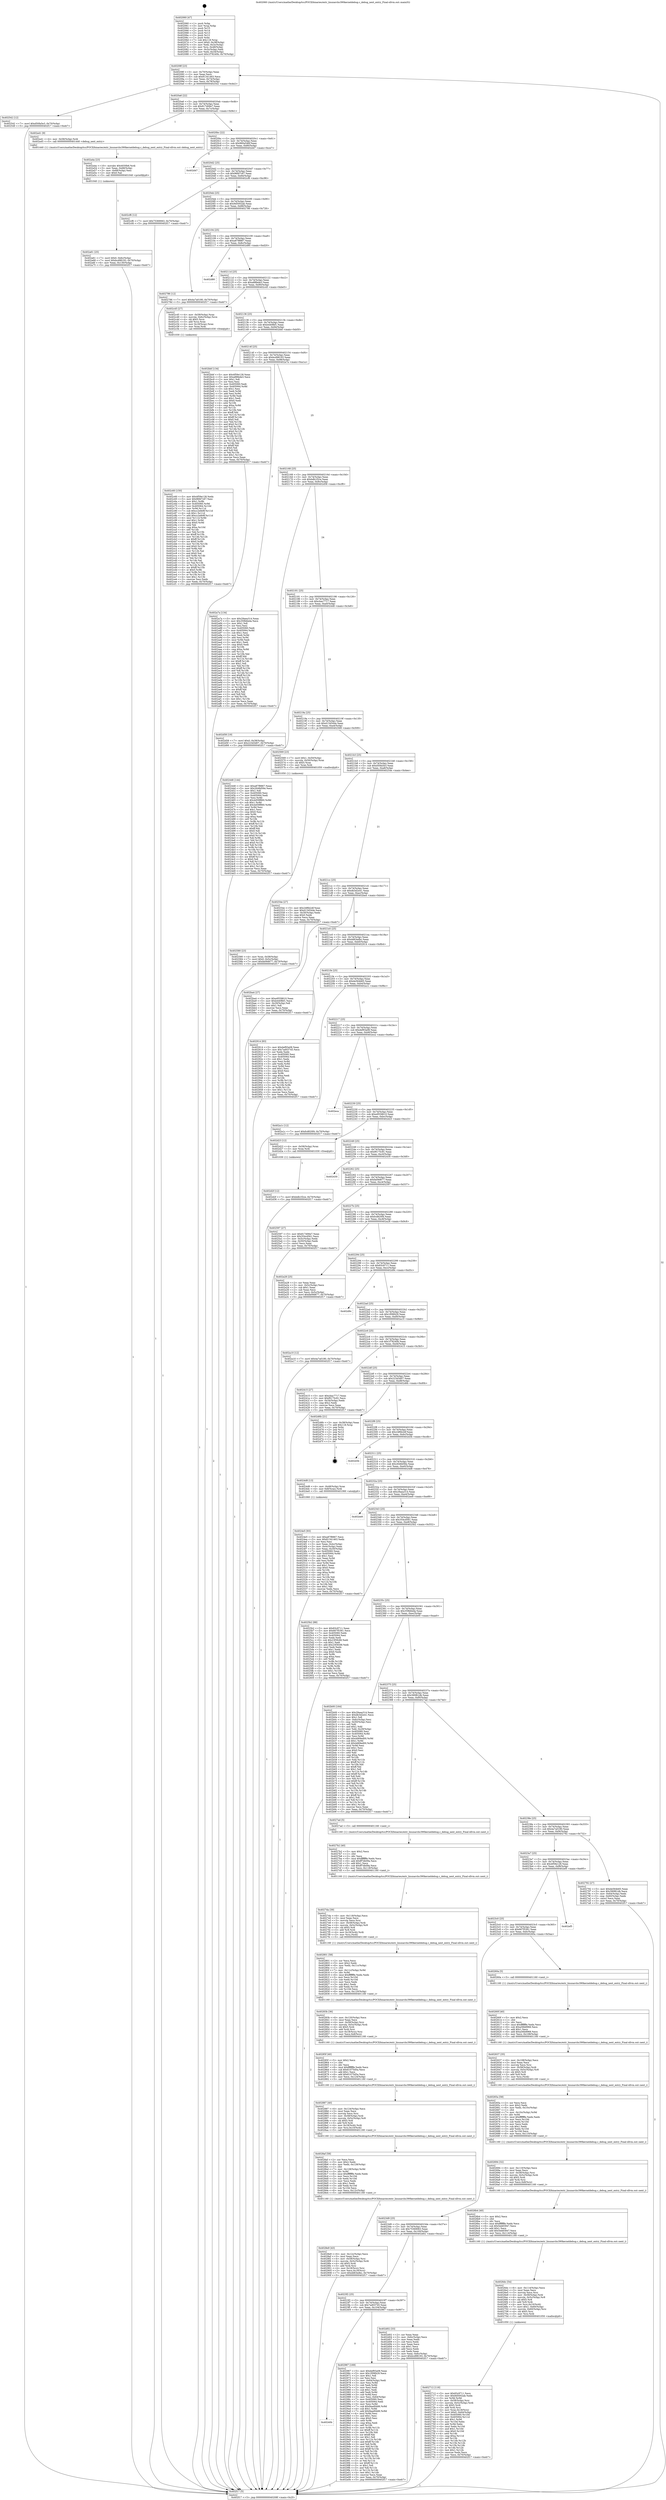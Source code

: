 digraph "0x402060" {
  label = "0x402060 (/mnt/c/Users/mathe/Desktop/tcc/POCII/binaries/extr_linuxarchs390kerneldebug.c_debug_next_entry_Final-ollvm.out::main(0))"
  labelloc = "t"
  node[shape=record]

  Entry [label="",width=0.3,height=0.3,shape=circle,fillcolor=black,style=filled]
  "0x40208f" [label="{
     0x40208f [23]\l
     | [instrs]\l
     &nbsp;&nbsp;0x40208f \<+3\>: mov -0x70(%rbp),%eax\l
     &nbsp;&nbsp;0x402092 \<+2\>: mov %eax,%ecx\l
     &nbsp;&nbsp;0x402094 \<+6\>: sub $0x81341463,%ecx\l
     &nbsp;&nbsp;0x40209a \<+3\>: mov %eax,-0x74(%rbp)\l
     &nbsp;&nbsp;0x40209d \<+3\>: mov %ecx,-0x78(%rbp)\l
     &nbsp;&nbsp;0x4020a0 \<+6\>: je 0000000000402542 \<main+0x4e2\>\l
  }"]
  "0x402542" [label="{
     0x402542 [12]\l
     | [instrs]\l
     &nbsp;&nbsp;0x402542 \<+7\>: movl $0xd50fa5e3,-0x70(%rbp)\l
     &nbsp;&nbsp;0x402549 \<+5\>: jmp 0000000000402f17 \<main+0xeb7\>\l
  }"]
  "0x4020a6" [label="{
     0x4020a6 [22]\l
     | [instrs]\l
     &nbsp;&nbsp;0x4020a6 \<+5\>: jmp 00000000004020ab \<main+0x4b\>\l
     &nbsp;&nbsp;0x4020ab \<+3\>: mov -0x74(%rbp),%eax\l
     &nbsp;&nbsp;0x4020ae \<+5\>: sub $0x817d06e7,%eax\l
     &nbsp;&nbsp;0x4020b3 \<+3\>: mov %eax,-0x7c(%rbp)\l
     &nbsp;&nbsp;0x4020b6 \<+6\>: je 0000000000402a41 \<main+0x9e1\>\l
  }"]
  Exit [label="",width=0.3,height=0.3,shape=circle,fillcolor=black,style=filled,peripheries=2]
  "0x402a41" [label="{
     0x402a41 [9]\l
     | [instrs]\l
     &nbsp;&nbsp;0x402a41 \<+4\>: mov -0x58(%rbp),%rdi\l
     &nbsp;&nbsp;0x402a45 \<+5\>: call 0000000000401440 \<debug_next_entry\>\l
     | [calls]\l
     &nbsp;&nbsp;0x401440 \{1\} (/mnt/c/Users/mathe/Desktop/tcc/POCII/binaries/extr_linuxarchs390kerneldebug.c_debug_next_entry_Final-ollvm.out::debug_next_entry)\l
  }"]
  "0x4020bc" [label="{
     0x4020bc [22]\l
     | [instrs]\l
     &nbsp;&nbsp;0x4020bc \<+5\>: jmp 00000000004020c1 \<main+0x61\>\l
     &nbsp;&nbsp;0x4020c1 \<+3\>: mov -0x74(%rbp),%eax\l
     &nbsp;&nbsp;0x4020c4 \<+5\>: sub $0x960a546f,%eax\l
     &nbsp;&nbsp;0x4020c9 \<+3\>: mov %eax,-0x80(%rbp)\l
     &nbsp;&nbsp;0x4020cc \<+6\>: je 0000000000402d47 \<main+0xce7\>\l
  }"]
  "0x402d2f" [label="{
     0x402d2f [12]\l
     | [instrs]\l
     &nbsp;&nbsp;0x402d2f \<+7\>: movl $0xbdb1f2ce,-0x70(%rbp)\l
     &nbsp;&nbsp;0x402d36 \<+5\>: jmp 0000000000402f17 \<main+0xeb7\>\l
  }"]
  "0x402d47" [label="{
     0x402d47\l
  }", style=dashed]
  "0x4020d2" [label="{
     0x4020d2 [25]\l
     | [instrs]\l
     &nbsp;&nbsp;0x4020d2 \<+5\>: jmp 00000000004020d7 \<main+0x77\>\l
     &nbsp;&nbsp;0x4020d7 \<+3\>: mov -0x74(%rbp),%eax\l
     &nbsp;&nbsp;0x4020da \<+5\>: sub $0x96fd7c67,%eax\l
     &nbsp;&nbsp;0x4020df \<+6\>: mov %eax,-0x84(%rbp)\l
     &nbsp;&nbsp;0x4020e5 \<+6\>: je 0000000000402cf6 \<main+0xc96\>\l
  }"]
  "0x402c60" [label="{
     0x402c60 [150]\l
     | [instrs]\l
     &nbsp;&nbsp;0x402c60 \<+5\>: mov $0x4f59e128,%edx\l
     &nbsp;&nbsp;0x402c65 \<+5\>: mov $0x96fd7c67,%esi\l
     &nbsp;&nbsp;0x402c6a \<+3\>: mov $0x1,%r8b\l
     &nbsp;&nbsp;0x402c6d \<+8\>: mov 0x405060,%r9d\l
     &nbsp;&nbsp;0x402c75 \<+8\>: mov 0x405064,%r10d\l
     &nbsp;&nbsp;0x402c7d \<+3\>: mov %r9d,%r11d\l
     &nbsp;&nbsp;0x402c80 \<+7\>: sub $0xcc2efe9f,%r11d\l
     &nbsp;&nbsp;0x402c87 \<+4\>: sub $0x1,%r11d\l
     &nbsp;&nbsp;0x402c8b \<+7\>: add $0xcc2efe9f,%r11d\l
     &nbsp;&nbsp;0x402c92 \<+4\>: imul %r11d,%r9d\l
     &nbsp;&nbsp;0x402c96 \<+4\>: and $0x1,%r9d\l
     &nbsp;&nbsp;0x402c9a \<+4\>: cmp $0x0,%r9d\l
     &nbsp;&nbsp;0x402c9e \<+3\>: sete %bl\l
     &nbsp;&nbsp;0x402ca1 \<+4\>: cmp $0xa,%r10d\l
     &nbsp;&nbsp;0x402ca5 \<+4\>: setl %r14b\l
     &nbsp;&nbsp;0x402ca9 \<+3\>: mov %bl,%r15b\l
     &nbsp;&nbsp;0x402cac \<+4\>: xor $0xff,%r15b\l
     &nbsp;&nbsp;0x402cb0 \<+3\>: mov %r14b,%r12b\l
     &nbsp;&nbsp;0x402cb3 \<+4\>: xor $0xff,%r12b\l
     &nbsp;&nbsp;0x402cb7 \<+4\>: xor $0x0,%r8b\l
     &nbsp;&nbsp;0x402cbb \<+3\>: mov %r15b,%r13b\l
     &nbsp;&nbsp;0x402cbe \<+4\>: and $0x0,%r13b\l
     &nbsp;&nbsp;0x402cc2 \<+3\>: and %r8b,%bl\l
     &nbsp;&nbsp;0x402cc5 \<+3\>: mov %r12b,%al\l
     &nbsp;&nbsp;0x402cc8 \<+2\>: and $0x0,%al\l
     &nbsp;&nbsp;0x402cca \<+3\>: and %r8b,%r14b\l
     &nbsp;&nbsp;0x402ccd \<+3\>: or %bl,%r13b\l
     &nbsp;&nbsp;0x402cd0 \<+3\>: or %r14b,%al\l
     &nbsp;&nbsp;0x402cd3 \<+3\>: xor %al,%r13b\l
     &nbsp;&nbsp;0x402cd6 \<+3\>: or %r12b,%r15b\l
     &nbsp;&nbsp;0x402cd9 \<+4\>: xor $0xff,%r15b\l
     &nbsp;&nbsp;0x402cdd \<+4\>: or $0x0,%r8b\l
     &nbsp;&nbsp;0x402ce1 \<+3\>: and %r8b,%r15b\l
     &nbsp;&nbsp;0x402ce4 \<+3\>: or %r15b,%r13b\l
     &nbsp;&nbsp;0x402ce7 \<+4\>: test $0x1,%r13b\l
     &nbsp;&nbsp;0x402ceb \<+3\>: cmovne %esi,%edx\l
     &nbsp;&nbsp;0x402cee \<+3\>: mov %edx,-0x70(%rbp)\l
     &nbsp;&nbsp;0x402cf1 \<+5\>: jmp 0000000000402f17 \<main+0xeb7\>\l
  }"]
  "0x402cf6" [label="{
     0x402cf6 [12]\l
     | [instrs]\l
     &nbsp;&nbsp;0x402cf6 \<+7\>: movl $0x75369063,-0x70(%rbp)\l
     &nbsp;&nbsp;0x402cfd \<+5\>: jmp 0000000000402f17 \<main+0xeb7\>\l
  }"]
  "0x4020eb" [label="{
     0x4020eb [25]\l
     | [instrs]\l
     &nbsp;&nbsp;0x4020eb \<+5\>: jmp 00000000004020f0 \<main+0x90\>\l
     &nbsp;&nbsp;0x4020f0 \<+3\>: mov -0x74(%rbp),%eax\l
     &nbsp;&nbsp;0x4020f3 \<+5\>: sub $0x9d5002ab,%eax\l
     &nbsp;&nbsp;0x4020f8 \<+6\>: mov %eax,-0x88(%rbp)\l
     &nbsp;&nbsp;0x4020fe \<+6\>: je 0000000000402786 \<main+0x726\>\l
  }"]
  "0x402a61" [label="{
     0x402a61 [25]\l
     | [instrs]\l
     &nbsp;&nbsp;0x402a61 \<+7\>: movl $0x0,-0x6c(%rbp)\l
     &nbsp;&nbsp;0x402a68 \<+7\>: movl $0xbcd98193,-0x70(%rbp)\l
     &nbsp;&nbsp;0x402a6f \<+6\>: mov %eax,-0x130(%rbp)\l
     &nbsp;&nbsp;0x402a75 \<+5\>: jmp 0000000000402f17 \<main+0xeb7\>\l
  }"]
  "0x402786" [label="{
     0x402786 [12]\l
     | [instrs]\l
     &nbsp;&nbsp;0x402786 \<+7\>: movl $0x4a7a0180,-0x70(%rbp)\l
     &nbsp;&nbsp;0x40278d \<+5\>: jmp 0000000000402f17 \<main+0xeb7\>\l
  }"]
  "0x402104" [label="{
     0x402104 [25]\l
     | [instrs]\l
     &nbsp;&nbsp;0x402104 \<+5\>: jmp 0000000000402109 \<main+0xa9\>\l
     &nbsp;&nbsp;0x402109 \<+3\>: mov -0x74(%rbp),%eax\l
     &nbsp;&nbsp;0x40210c \<+5\>: sub $0xa87f8867,%eax\l
     &nbsp;&nbsp;0x402111 \<+6\>: mov %eax,-0x8c(%rbp)\l
     &nbsp;&nbsp;0x402117 \<+6\>: je 0000000000402d80 \<main+0xd20\>\l
  }"]
  "0x402a4a" [label="{
     0x402a4a [23]\l
     | [instrs]\l
     &nbsp;&nbsp;0x402a4a \<+10\>: movabs $0x4030b6,%rdi\l
     &nbsp;&nbsp;0x402a54 \<+3\>: mov %eax,-0x68(%rbp)\l
     &nbsp;&nbsp;0x402a57 \<+3\>: mov -0x68(%rbp),%esi\l
     &nbsp;&nbsp;0x402a5a \<+2\>: mov $0x0,%al\l
     &nbsp;&nbsp;0x402a5c \<+5\>: call 0000000000401040 \<printf@plt\>\l
     | [calls]\l
     &nbsp;&nbsp;0x401040 \{1\} (unknown)\l
  }"]
  "0x402d80" [label="{
     0x402d80\l
  }", style=dashed]
  "0x40211d" [label="{
     0x40211d [25]\l
     | [instrs]\l
     &nbsp;&nbsp;0x40211d \<+5\>: jmp 0000000000402122 \<main+0xc2\>\l
     &nbsp;&nbsp;0x402122 \<+3\>: mov -0x74(%rbp),%eax\l
     &nbsp;&nbsp;0x402125 \<+5\>: sub $0xa88fede3,%eax\l
     &nbsp;&nbsp;0x40212a \<+6\>: mov %eax,-0x90(%rbp)\l
     &nbsp;&nbsp;0x402130 \<+6\>: je 0000000000402c45 \<main+0xbe5\>\l
  }"]
  "0x40240b" [label="{
     0x40240b\l
  }", style=dashed]
  "0x402c45" [label="{
     0x402c45 [27]\l
     | [instrs]\l
     &nbsp;&nbsp;0x402c45 \<+4\>: mov -0x58(%rbp),%rax\l
     &nbsp;&nbsp;0x402c49 \<+4\>: movslq -0x6c(%rbp),%rcx\l
     &nbsp;&nbsp;0x402c4d \<+4\>: shl $0x5,%rcx\l
     &nbsp;&nbsp;0x402c51 \<+3\>: add %rcx,%rax\l
     &nbsp;&nbsp;0x402c54 \<+4\>: mov 0x18(%rax),%rax\l
     &nbsp;&nbsp;0x402c58 \<+3\>: mov %rax,%rdi\l
     &nbsp;&nbsp;0x402c5b \<+5\>: call 0000000000401030 \<free@plt\>\l
     | [calls]\l
     &nbsp;&nbsp;0x401030 \{1\} (unknown)\l
  }"]
  "0x402136" [label="{
     0x402136 [25]\l
     | [instrs]\l
     &nbsp;&nbsp;0x402136 \<+5\>: jmp 000000000040213b \<main+0xdb\>\l
     &nbsp;&nbsp;0x40213b \<+3\>: mov -0x74(%rbp),%eax\l
     &nbsp;&nbsp;0x40213e \<+5\>: sub $0xb440fbf1,%eax\l
     &nbsp;&nbsp;0x402143 \<+6\>: mov %eax,-0x94(%rbp)\l
     &nbsp;&nbsp;0x402149 \<+6\>: je 0000000000402bbf \<main+0xb5f\>\l
  }"]
  "0x402967" [label="{
     0x402967 [169]\l
     | [instrs]\l
     &nbsp;&nbsp;0x402967 \<+5\>: mov $0xdef93a08,%eax\l
     &nbsp;&nbsp;0x40296c \<+5\>: mov $0x1f09f429,%ecx\l
     &nbsp;&nbsp;0x402971 \<+2\>: mov $0x1,%dl\l
     &nbsp;&nbsp;0x402973 \<+2\>: xor %esi,%esi\l
     &nbsp;&nbsp;0x402975 \<+3\>: mov -0x64(%rbp),%edi\l
     &nbsp;&nbsp;0x402978 \<+3\>: mov %esi,%r8d\l
     &nbsp;&nbsp;0x40297b \<+3\>: sub %edi,%r8d\l
     &nbsp;&nbsp;0x40297e \<+2\>: mov %esi,%edi\l
     &nbsp;&nbsp;0x402980 \<+3\>: sub $0x1,%edi\l
     &nbsp;&nbsp;0x402983 \<+3\>: add %edi,%r8d\l
     &nbsp;&nbsp;0x402986 \<+3\>: sub %r8d,%esi\l
     &nbsp;&nbsp;0x402989 \<+3\>: mov %esi,-0x64(%rbp)\l
     &nbsp;&nbsp;0x40298c \<+7\>: mov 0x405060,%esi\l
     &nbsp;&nbsp;0x402993 \<+7\>: mov 0x405064,%edi\l
     &nbsp;&nbsp;0x40299a \<+3\>: mov %esi,%r8d\l
     &nbsp;&nbsp;0x40299d \<+7\>: sub $0x9aad0dd6,%r8d\l
     &nbsp;&nbsp;0x4029a4 \<+4\>: sub $0x1,%r8d\l
     &nbsp;&nbsp;0x4029a8 \<+7\>: add $0x9aad0dd6,%r8d\l
     &nbsp;&nbsp;0x4029af \<+4\>: imul %r8d,%esi\l
     &nbsp;&nbsp;0x4029b3 \<+3\>: and $0x1,%esi\l
     &nbsp;&nbsp;0x4029b6 \<+3\>: cmp $0x0,%esi\l
     &nbsp;&nbsp;0x4029b9 \<+4\>: sete %r9b\l
     &nbsp;&nbsp;0x4029bd \<+3\>: cmp $0xa,%edi\l
     &nbsp;&nbsp;0x4029c0 \<+4\>: setl %r10b\l
     &nbsp;&nbsp;0x4029c4 \<+3\>: mov %r9b,%r11b\l
     &nbsp;&nbsp;0x4029c7 \<+4\>: xor $0xff,%r11b\l
     &nbsp;&nbsp;0x4029cb \<+3\>: mov %r10b,%bl\l
     &nbsp;&nbsp;0x4029ce \<+3\>: xor $0xff,%bl\l
     &nbsp;&nbsp;0x4029d1 \<+3\>: xor $0x1,%dl\l
     &nbsp;&nbsp;0x4029d4 \<+3\>: mov %r11b,%r14b\l
     &nbsp;&nbsp;0x4029d7 \<+4\>: and $0xff,%r14b\l
     &nbsp;&nbsp;0x4029db \<+3\>: and %dl,%r9b\l
     &nbsp;&nbsp;0x4029de \<+3\>: mov %bl,%r15b\l
     &nbsp;&nbsp;0x4029e1 \<+4\>: and $0xff,%r15b\l
     &nbsp;&nbsp;0x4029e5 \<+3\>: and %dl,%r10b\l
     &nbsp;&nbsp;0x4029e8 \<+3\>: or %r9b,%r14b\l
     &nbsp;&nbsp;0x4029eb \<+3\>: or %r10b,%r15b\l
     &nbsp;&nbsp;0x4029ee \<+3\>: xor %r15b,%r14b\l
     &nbsp;&nbsp;0x4029f1 \<+3\>: or %bl,%r11b\l
     &nbsp;&nbsp;0x4029f4 \<+4\>: xor $0xff,%r11b\l
     &nbsp;&nbsp;0x4029f8 \<+3\>: or $0x1,%dl\l
     &nbsp;&nbsp;0x4029fb \<+3\>: and %dl,%r11b\l
     &nbsp;&nbsp;0x4029fe \<+3\>: or %r11b,%r14b\l
     &nbsp;&nbsp;0x402a01 \<+4\>: test $0x1,%r14b\l
     &nbsp;&nbsp;0x402a05 \<+3\>: cmovne %ecx,%eax\l
     &nbsp;&nbsp;0x402a08 \<+3\>: mov %eax,-0x70(%rbp)\l
     &nbsp;&nbsp;0x402a0b \<+5\>: jmp 0000000000402f17 \<main+0xeb7\>\l
  }"]
  "0x402bbf" [label="{
     0x402bbf [134]\l
     | [instrs]\l
     &nbsp;&nbsp;0x402bbf \<+5\>: mov $0x4f59e128,%eax\l
     &nbsp;&nbsp;0x402bc4 \<+5\>: mov $0xa88fede3,%ecx\l
     &nbsp;&nbsp;0x402bc9 \<+2\>: mov $0x1,%dl\l
     &nbsp;&nbsp;0x402bcb \<+2\>: xor %esi,%esi\l
     &nbsp;&nbsp;0x402bcd \<+7\>: mov 0x405060,%edi\l
     &nbsp;&nbsp;0x402bd4 \<+8\>: mov 0x405064,%r8d\l
     &nbsp;&nbsp;0x402bdc \<+3\>: sub $0x1,%esi\l
     &nbsp;&nbsp;0x402bdf \<+3\>: mov %edi,%r9d\l
     &nbsp;&nbsp;0x402be2 \<+3\>: add %esi,%r9d\l
     &nbsp;&nbsp;0x402be5 \<+4\>: imul %r9d,%edi\l
     &nbsp;&nbsp;0x402be9 \<+3\>: and $0x1,%edi\l
     &nbsp;&nbsp;0x402bec \<+3\>: cmp $0x0,%edi\l
     &nbsp;&nbsp;0x402bef \<+4\>: sete %r10b\l
     &nbsp;&nbsp;0x402bf3 \<+4\>: cmp $0xa,%r8d\l
     &nbsp;&nbsp;0x402bf7 \<+4\>: setl %r11b\l
     &nbsp;&nbsp;0x402bfb \<+3\>: mov %r10b,%bl\l
     &nbsp;&nbsp;0x402bfe \<+3\>: xor $0xff,%bl\l
     &nbsp;&nbsp;0x402c01 \<+3\>: mov %r11b,%r14b\l
     &nbsp;&nbsp;0x402c04 \<+4\>: xor $0xff,%r14b\l
     &nbsp;&nbsp;0x402c08 \<+3\>: xor $0x0,%dl\l
     &nbsp;&nbsp;0x402c0b \<+3\>: mov %bl,%r15b\l
     &nbsp;&nbsp;0x402c0e \<+4\>: and $0x0,%r15b\l
     &nbsp;&nbsp;0x402c12 \<+3\>: and %dl,%r10b\l
     &nbsp;&nbsp;0x402c15 \<+3\>: mov %r14b,%r12b\l
     &nbsp;&nbsp;0x402c18 \<+4\>: and $0x0,%r12b\l
     &nbsp;&nbsp;0x402c1c \<+3\>: and %dl,%r11b\l
     &nbsp;&nbsp;0x402c1f \<+3\>: or %r10b,%r15b\l
     &nbsp;&nbsp;0x402c22 \<+3\>: or %r11b,%r12b\l
     &nbsp;&nbsp;0x402c25 \<+3\>: xor %r12b,%r15b\l
     &nbsp;&nbsp;0x402c28 \<+3\>: or %r14b,%bl\l
     &nbsp;&nbsp;0x402c2b \<+3\>: xor $0xff,%bl\l
     &nbsp;&nbsp;0x402c2e \<+3\>: or $0x0,%dl\l
     &nbsp;&nbsp;0x402c31 \<+2\>: and %dl,%bl\l
     &nbsp;&nbsp;0x402c33 \<+3\>: or %bl,%r15b\l
     &nbsp;&nbsp;0x402c36 \<+4\>: test $0x1,%r15b\l
     &nbsp;&nbsp;0x402c3a \<+3\>: cmovne %ecx,%eax\l
     &nbsp;&nbsp;0x402c3d \<+3\>: mov %eax,-0x70(%rbp)\l
     &nbsp;&nbsp;0x402c40 \<+5\>: jmp 0000000000402f17 \<main+0xeb7\>\l
  }"]
  "0x40214f" [label="{
     0x40214f [25]\l
     | [instrs]\l
     &nbsp;&nbsp;0x40214f \<+5\>: jmp 0000000000402154 \<main+0xf4\>\l
     &nbsp;&nbsp;0x402154 \<+3\>: mov -0x74(%rbp),%eax\l
     &nbsp;&nbsp;0x402157 \<+5\>: sub $0xbcd98193,%eax\l
     &nbsp;&nbsp;0x40215c \<+6\>: mov %eax,-0x98(%rbp)\l
     &nbsp;&nbsp;0x402162 \<+6\>: je 0000000000402a7a \<main+0xa1a\>\l
  }"]
  "0x4023f2" [label="{
     0x4023f2 [25]\l
     | [instrs]\l
     &nbsp;&nbsp;0x4023f2 \<+5\>: jmp 00000000004023f7 \<main+0x397\>\l
     &nbsp;&nbsp;0x4023f7 \<+3\>: mov -0x74(%rbp),%eax\l
     &nbsp;&nbsp;0x4023fa \<+5\>: sub $0x7ad03745,%eax\l
     &nbsp;&nbsp;0x4023ff \<+6\>: mov %eax,-0x104(%rbp)\l
     &nbsp;&nbsp;0x402405 \<+6\>: je 0000000000402967 \<main+0x907\>\l
  }"]
  "0x402a7a" [label="{
     0x402a7a [134]\l
     | [instrs]\l
     &nbsp;&nbsp;0x402a7a \<+5\>: mov $0x29aea314,%eax\l
     &nbsp;&nbsp;0x402a7f \<+5\>: mov $0x359b6eda,%ecx\l
     &nbsp;&nbsp;0x402a84 \<+2\>: mov $0x1,%dl\l
     &nbsp;&nbsp;0x402a86 \<+2\>: xor %esi,%esi\l
     &nbsp;&nbsp;0x402a88 \<+7\>: mov 0x405060,%edi\l
     &nbsp;&nbsp;0x402a8f \<+8\>: mov 0x405064,%r8d\l
     &nbsp;&nbsp;0x402a97 \<+3\>: sub $0x1,%esi\l
     &nbsp;&nbsp;0x402a9a \<+3\>: mov %edi,%r9d\l
     &nbsp;&nbsp;0x402a9d \<+3\>: add %esi,%r9d\l
     &nbsp;&nbsp;0x402aa0 \<+4\>: imul %r9d,%edi\l
     &nbsp;&nbsp;0x402aa4 \<+3\>: and $0x1,%edi\l
     &nbsp;&nbsp;0x402aa7 \<+3\>: cmp $0x0,%edi\l
     &nbsp;&nbsp;0x402aaa \<+4\>: sete %r10b\l
     &nbsp;&nbsp;0x402aae \<+4\>: cmp $0xa,%r8d\l
     &nbsp;&nbsp;0x402ab2 \<+4\>: setl %r11b\l
     &nbsp;&nbsp;0x402ab6 \<+3\>: mov %r10b,%bl\l
     &nbsp;&nbsp;0x402ab9 \<+3\>: xor $0xff,%bl\l
     &nbsp;&nbsp;0x402abc \<+3\>: mov %r11b,%r14b\l
     &nbsp;&nbsp;0x402abf \<+4\>: xor $0xff,%r14b\l
     &nbsp;&nbsp;0x402ac3 \<+3\>: xor $0x1,%dl\l
     &nbsp;&nbsp;0x402ac6 \<+3\>: mov %bl,%r15b\l
     &nbsp;&nbsp;0x402ac9 \<+4\>: and $0xff,%r15b\l
     &nbsp;&nbsp;0x402acd \<+3\>: and %dl,%r10b\l
     &nbsp;&nbsp;0x402ad0 \<+3\>: mov %r14b,%r12b\l
     &nbsp;&nbsp;0x402ad3 \<+4\>: and $0xff,%r12b\l
     &nbsp;&nbsp;0x402ad7 \<+3\>: and %dl,%r11b\l
     &nbsp;&nbsp;0x402ada \<+3\>: or %r10b,%r15b\l
     &nbsp;&nbsp;0x402add \<+3\>: or %r11b,%r12b\l
     &nbsp;&nbsp;0x402ae0 \<+3\>: xor %r12b,%r15b\l
     &nbsp;&nbsp;0x402ae3 \<+3\>: or %r14b,%bl\l
     &nbsp;&nbsp;0x402ae6 \<+3\>: xor $0xff,%bl\l
     &nbsp;&nbsp;0x402ae9 \<+3\>: or $0x1,%dl\l
     &nbsp;&nbsp;0x402aec \<+2\>: and %dl,%bl\l
     &nbsp;&nbsp;0x402aee \<+3\>: or %bl,%r15b\l
     &nbsp;&nbsp;0x402af1 \<+4\>: test $0x1,%r15b\l
     &nbsp;&nbsp;0x402af5 \<+3\>: cmovne %ecx,%eax\l
     &nbsp;&nbsp;0x402af8 \<+3\>: mov %eax,-0x70(%rbp)\l
     &nbsp;&nbsp;0x402afb \<+5\>: jmp 0000000000402f17 \<main+0xeb7\>\l
  }"]
  "0x402168" [label="{
     0x402168 [25]\l
     | [instrs]\l
     &nbsp;&nbsp;0x402168 \<+5\>: jmp 000000000040216d \<main+0x10d\>\l
     &nbsp;&nbsp;0x40216d \<+3\>: mov -0x74(%rbp),%eax\l
     &nbsp;&nbsp;0x402170 \<+5\>: sub $0xbdb1f2ce,%eax\l
     &nbsp;&nbsp;0x402175 \<+6\>: mov %eax,-0x9c(%rbp)\l
     &nbsp;&nbsp;0x40217b \<+6\>: je 0000000000402d58 \<main+0xcf8\>\l
  }"]
  "0x402d02" [label="{
     0x402d02 [33]\l
     | [instrs]\l
     &nbsp;&nbsp;0x402d02 \<+2\>: xor %eax,%eax\l
     &nbsp;&nbsp;0x402d04 \<+3\>: mov -0x6c(%rbp),%ecx\l
     &nbsp;&nbsp;0x402d07 \<+2\>: mov %eax,%edx\l
     &nbsp;&nbsp;0x402d09 \<+2\>: sub %ecx,%edx\l
     &nbsp;&nbsp;0x402d0b \<+2\>: mov %eax,%ecx\l
     &nbsp;&nbsp;0x402d0d \<+3\>: sub $0x1,%ecx\l
     &nbsp;&nbsp;0x402d10 \<+2\>: add %ecx,%edx\l
     &nbsp;&nbsp;0x402d12 \<+2\>: sub %edx,%eax\l
     &nbsp;&nbsp;0x402d14 \<+3\>: mov %eax,-0x6c(%rbp)\l
     &nbsp;&nbsp;0x402d17 \<+7\>: movl $0xbcd98193,-0x70(%rbp)\l
     &nbsp;&nbsp;0x402d1e \<+5\>: jmp 0000000000402f17 \<main+0xeb7\>\l
  }"]
  "0x402d58" [label="{
     0x402d58 [19]\l
     | [instrs]\l
     &nbsp;&nbsp;0x402d58 \<+7\>: movl $0x0,-0x38(%rbp)\l
     &nbsp;&nbsp;0x402d5f \<+7\>: movl $0x223d3d07,-0x70(%rbp)\l
     &nbsp;&nbsp;0x402d66 \<+5\>: jmp 0000000000402f17 \<main+0xeb7\>\l
  }"]
  "0x402181" [label="{
     0x402181 [25]\l
     | [instrs]\l
     &nbsp;&nbsp;0x402181 \<+5\>: jmp 0000000000402186 \<main+0x126\>\l
     &nbsp;&nbsp;0x402186 \<+3\>: mov -0x74(%rbp),%eax\l
     &nbsp;&nbsp;0x402189 \<+5\>: sub $0xcbac7717,%eax\l
     &nbsp;&nbsp;0x40218e \<+6\>: mov %eax,-0xa0(%rbp)\l
     &nbsp;&nbsp;0x402194 \<+6\>: je 0000000000402448 \<main+0x3e8\>\l
  }"]
  "0x4028e9" [label="{
     0x4028e9 [43]\l
     | [instrs]\l
     &nbsp;&nbsp;0x4028e9 \<+6\>: mov -0x12c(%rbp),%ecx\l
     &nbsp;&nbsp;0x4028ef \<+3\>: imul %eax,%ecx\l
     &nbsp;&nbsp;0x4028f2 \<+4\>: mov -0x58(%rbp),%rsi\l
     &nbsp;&nbsp;0x4028f6 \<+4\>: movslq -0x5c(%rbp),%rdi\l
     &nbsp;&nbsp;0x4028fa \<+4\>: shl $0x5,%rdi\l
     &nbsp;&nbsp;0x4028fe \<+3\>: add %rdi,%rsi\l
     &nbsp;&nbsp;0x402901 \<+4\>: mov 0x18(%rsi),%rsi\l
     &nbsp;&nbsp;0x402905 \<+3\>: mov %ecx,0x18(%rsi)\l
     &nbsp;&nbsp;0x402908 \<+7\>: movl $0xdd63edbc,-0x70(%rbp)\l
     &nbsp;&nbsp;0x40290f \<+5\>: jmp 0000000000402f17 \<main+0xeb7\>\l
  }"]
  "0x402448" [label="{
     0x402448 [144]\l
     | [instrs]\l
     &nbsp;&nbsp;0x402448 \<+5\>: mov $0xa87f8867,%eax\l
     &nbsp;&nbsp;0x40244d \<+5\>: mov $0x2648d56e,%ecx\l
     &nbsp;&nbsp;0x402452 \<+2\>: mov $0x1,%dl\l
     &nbsp;&nbsp;0x402454 \<+7\>: mov 0x405060,%esi\l
     &nbsp;&nbsp;0x40245b \<+7\>: mov 0x405064,%edi\l
     &nbsp;&nbsp;0x402462 \<+3\>: mov %esi,%r8d\l
     &nbsp;&nbsp;0x402465 \<+7\>: sub $0x4d59f860,%r8d\l
     &nbsp;&nbsp;0x40246c \<+4\>: sub $0x1,%r8d\l
     &nbsp;&nbsp;0x402470 \<+7\>: add $0x4d59f860,%r8d\l
     &nbsp;&nbsp;0x402477 \<+4\>: imul %r8d,%esi\l
     &nbsp;&nbsp;0x40247b \<+3\>: and $0x1,%esi\l
     &nbsp;&nbsp;0x40247e \<+3\>: cmp $0x0,%esi\l
     &nbsp;&nbsp;0x402481 \<+4\>: sete %r9b\l
     &nbsp;&nbsp;0x402485 \<+3\>: cmp $0xa,%edi\l
     &nbsp;&nbsp;0x402488 \<+4\>: setl %r10b\l
     &nbsp;&nbsp;0x40248c \<+3\>: mov %r9b,%r11b\l
     &nbsp;&nbsp;0x40248f \<+4\>: xor $0xff,%r11b\l
     &nbsp;&nbsp;0x402493 \<+3\>: mov %r10b,%bl\l
     &nbsp;&nbsp;0x402496 \<+3\>: xor $0xff,%bl\l
     &nbsp;&nbsp;0x402499 \<+3\>: xor $0x0,%dl\l
     &nbsp;&nbsp;0x40249c \<+3\>: mov %r11b,%r14b\l
     &nbsp;&nbsp;0x40249f \<+4\>: and $0x0,%r14b\l
     &nbsp;&nbsp;0x4024a3 \<+3\>: and %dl,%r9b\l
     &nbsp;&nbsp;0x4024a6 \<+3\>: mov %bl,%r15b\l
     &nbsp;&nbsp;0x4024a9 \<+4\>: and $0x0,%r15b\l
     &nbsp;&nbsp;0x4024ad \<+3\>: and %dl,%r10b\l
     &nbsp;&nbsp;0x4024b0 \<+3\>: or %r9b,%r14b\l
     &nbsp;&nbsp;0x4024b3 \<+3\>: or %r10b,%r15b\l
     &nbsp;&nbsp;0x4024b6 \<+3\>: xor %r15b,%r14b\l
     &nbsp;&nbsp;0x4024b9 \<+3\>: or %bl,%r11b\l
     &nbsp;&nbsp;0x4024bc \<+4\>: xor $0xff,%r11b\l
     &nbsp;&nbsp;0x4024c0 \<+3\>: or $0x0,%dl\l
     &nbsp;&nbsp;0x4024c3 \<+3\>: and %dl,%r11b\l
     &nbsp;&nbsp;0x4024c6 \<+3\>: or %r11b,%r14b\l
     &nbsp;&nbsp;0x4024c9 \<+4\>: test $0x1,%r14b\l
     &nbsp;&nbsp;0x4024cd \<+3\>: cmovne %ecx,%eax\l
     &nbsp;&nbsp;0x4024d0 \<+3\>: mov %eax,-0x70(%rbp)\l
     &nbsp;&nbsp;0x4024d3 \<+5\>: jmp 0000000000402f17 \<main+0xeb7\>\l
  }"]
  "0x40219a" [label="{
     0x40219a [25]\l
     | [instrs]\l
     &nbsp;&nbsp;0x40219a \<+5\>: jmp 000000000040219f \<main+0x13f\>\l
     &nbsp;&nbsp;0x40219f \<+3\>: mov -0x74(%rbp),%eax\l
     &nbsp;&nbsp;0x4021a2 \<+5\>: sub $0xd134544e,%eax\l
     &nbsp;&nbsp;0x4021a7 \<+6\>: mov %eax,-0xa4(%rbp)\l
     &nbsp;&nbsp;0x4021ad \<+6\>: je 0000000000402569 \<main+0x509\>\l
  }"]
  "0x4028af" [label="{
     0x4028af [58]\l
     | [instrs]\l
     &nbsp;&nbsp;0x4028af \<+2\>: xor %ecx,%ecx\l
     &nbsp;&nbsp;0x4028b1 \<+5\>: mov $0x2,%edx\l
     &nbsp;&nbsp;0x4028b6 \<+6\>: mov %edx,-0x128(%rbp)\l
     &nbsp;&nbsp;0x4028bc \<+1\>: cltd\l
     &nbsp;&nbsp;0x4028bd \<+7\>: mov -0x128(%rbp),%r9d\l
     &nbsp;&nbsp;0x4028c4 \<+3\>: idiv %r9d\l
     &nbsp;&nbsp;0x4028c7 \<+6\>: imul $0xfffffffe,%edx,%edx\l
     &nbsp;&nbsp;0x4028cd \<+3\>: mov %ecx,%r10d\l
     &nbsp;&nbsp;0x4028d0 \<+3\>: sub %edx,%r10d\l
     &nbsp;&nbsp;0x4028d3 \<+2\>: mov %ecx,%edx\l
     &nbsp;&nbsp;0x4028d5 \<+3\>: sub $0x1,%edx\l
     &nbsp;&nbsp;0x4028d8 \<+3\>: add %edx,%r10d\l
     &nbsp;&nbsp;0x4028db \<+3\>: sub %r10d,%ecx\l
     &nbsp;&nbsp;0x4028de \<+6\>: mov %ecx,-0x12c(%rbp)\l
     &nbsp;&nbsp;0x4028e4 \<+5\>: call 0000000000401160 \<next_i\>\l
     | [calls]\l
     &nbsp;&nbsp;0x401160 \{1\} (/mnt/c/Users/mathe/Desktop/tcc/POCII/binaries/extr_linuxarchs390kerneldebug.c_debug_next_entry_Final-ollvm.out::next_i)\l
  }"]
  "0x402569" [label="{
     0x402569 [23]\l
     | [instrs]\l
     &nbsp;&nbsp;0x402569 \<+7\>: movl $0x1,-0x50(%rbp)\l
     &nbsp;&nbsp;0x402570 \<+4\>: movslq -0x50(%rbp),%rax\l
     &nbsp;&nbsp;0x402574 \<+4\>: shl $0x5,%rax\l
     &nbsp;&nbsp;0x402578 \<+3\>: mov %rax,%rdi\l
     &nbsp;&nbsp;0x40257b \<+5\>: call 0000000000401050 \<malloc@plt\>\l
     | [calls]\l
     &nbsp;&nbsp;0x401050 \{1\} (unknown)\l
  }"]
  "0x4021b3" [label="{
     0x4021b3 [25]\l
     | [instrs]\l
     &nbsp;&nbsp;0x4021b3 \<+5\>: jmp 00000000004021b8 \<main+0x158\>\l
     &nbsp;&nbsp;0x4021b8 \<+3\>: mov -0x74(%rbp),%eax\l
     &nbsp;&nbsp;0x4021bb \<+5\>: sub $0xd50fa5e3,%eax\l
     &nbsp;&nbsp;0x4021c0 \<+6\>: mov %eax,-0xa8(%rbp)\l
     &nbsp;&nbsp;0x4021c6 \<+6\>: je 000000000040254e \<main+0x4ee\>\l
  }"]
  "0x402887" [label="{
     0x402887 [40]\l
     | [instrs]\l
     &nbsp;&nbsp;0x402887 \<+6\>: mov -0x124(%rbp),%ecx\l
     &nbsp;&nbsp;0x40288d \<+3\>: imul %eax,%ecx\l
     &nbsp;&nbsp;0x402890 \<+3\>: movslq %ecx,%rsi\l
     &nbsp;&nbsp;0x402893 \<+4\>: mov -0x58(%rbp),%rdi\l
     &nbsp;&nbsp;0x402897 \<+4\>: movslq -0x5c(%rbp),%r8\l
     &nbsp;&nbsp;0x40289b \<+4\>: shl $0x5,%r8\l
     &nbsp;&nbsp;0x40289f \<+3\>: add %r8,%rdi\l
     &nbsp;&nbsp;0x4028a2 \<+4\>: mov 0x18(%rdi),%rdi\l
     &nbsp;&nbsp;0x4028a6 \<+4\>: mov %rsi,0x10(%rdi)\l
     &nbsp;&nbsp;0x4028aa \<+5\>: call 0000000000401160 \<next_i\>\l
     | [calls]\l
     &nbsp;&nbsp;0x401160 \{1\} (/mnt/c/Users/mathe/Desktop/tcc/POCII/binaries/extr_linuxarchs390kerneldebug.c_debug_next_entry_Final-ollvm.out::next_i)\l
  }"]
  "0x40254e" [label="{
     0x40254e [27]\l
     | [instrs]\l
     &nbsp;&nbsp;0x40254e \<+5\>: mov $0x24f6b2df,%eax\l
     &nbsp;&nbsp;0x402553 \<+5\>: mov $0xd134544e,%ecx\l
     &nbsp;&nbsp;0x402558 \<+3\>: mov -0x30(%rbp),%edx\l
     &nbsp;&nbsp;0x40255b \<+3\>: cmp $0x0,%edx\l
     &nbsp;&nbsp;0x40255e \<+3\>: cmove %ecx,%eax\l
     &nbsp;&nbsp;0x402561 \<+3\>: mov %eax,-0x70(%rbp)\l
     &nbsp;&nbsp;0x402564 \<+5\>: jmp 0000000000402f17 \<main+0xeb7\>\l
  }"]
  "0x4021cc" [label="{
     0x4021cc [25]\l
     | [instrs]\l
     &nbsp;&nbsp;0x4021cc \<+5\>: jmp 00000000004021d1 \<main+0x171\>\l
     &nbsp;&nbsp;0x4021d1 \<+3\>: mov -0x74(%rbp),%eax\l
     &nbsp;&nbsp;0x4021d4 \<+5\>: sub $0xdb3d2e41,%eax\l
     &nbsp;&nbsp;0x4021d9 \<+6\>: mov %eax,-0xac(%rbp)\l
     &nbsp;&nbsp;0x4021df \<+6\>: je 0000000000402ba4 \<main+0xb44\>\l
  }"]
  "0x40285f" [label="{
     0x40285f [40]\l
     | [instrs]\l
     &nbsp;&nbsp;0x40285f \<+5\>: mov $0x2,%ecx\l
     &nbsp;&nbsp;0x402864 \<+1\>: cltd\l
     &nbsp;&nbsp;0x402865 \<+2\>: idiv %ecx\l
     &nbsp;&nbsp;0x402867 \<+6\>: imul $0xfffffffe,%edx,%ecx\l
     &nbsp;&nbsp;0x40286d \<+6\>: sub $0x61075d5a,%ecx\l
     &nbsp;&nbsp;0x402873 \<+3\>: add $0x1,%ecx\l
     &nbsp;&nbsp;0x402876 \<+6\>: add $0x61075d5a,%ecx\l
     &nbsp;&nbsp;0x40287c \<+6\>: mov %ecx,-0x124(%rbp)\l
     &nbsp;&nbsp;0x402882 \<+5\>: call 0000000000401160 \<next_i\>\l
     | [calls]\l
     &nbsp;&nbsp;0x401160 \{1\} (/mnt/c/Users/mathe/Desktop/tcc/POCII/binaries/extr_linuxarchs390kerneldebug.c_debug_next_entry_Final-ollvm.out::next_i)\l
  }"]
  "0x402ba4" [label="{
     0x402ba4 [27]\l
     | [instrs]\l
     &nbsp;&nbsp;0x402ba4 \<+5\>: mov $0xe9558610,%eax\l
     &nbsp;&nbsp;0x402ba9 \<+5\>: mov $0xb440fbf1,%ecx\l
     &nbsp;&nbsp;0x402bae \<+3\>: mov -0x29(%rbp),%dl\l
     &nbsp;&nbsp;0x402bb1 \<+3\>: test $0x1,%dl\l
     &nbsp;&nbsp;0x402bb4 \<+3\>: cmovne %ecx,%eax\l
     &nbsp;&nbsp;0x402bb7 \<+3\>: mov %eax,-0x70(%rbp)\l
     &nbsp;&nbsp;0x402bba \<+5\>: jmp 0000000000402f17 \<main+0xeb7\>\l
  }"]
  "0x4021e5" [label="{
     0x4021e5 [25]\l
     | [instrs]\l
     &nbsp;&nbsp;0x4021e5 \<+5\>: jmp 00000000004021ea \<main+0x18a\>\l
     &nbsp;&nbsp;0x4021ea \<+3\>: mov -0x74(%rbp),%eax\l
     &nbsp;&nbsp;0x4021ed \<+5\>: sub $0xdd63edbc,%eax\l
     &nbsp;&nbsp;0x4021f2 \<+6\>: mov %eax,-0xb0(%rbp)\l
     &nbsp;&nbsp;0x4021f8 \<+6\>: je 0000000000402914 \<main+0x8b4\>\l
  }"]
  "0x40283b" [label="{
     0x40283b [36]\l
     | [instrs]\l
     &nbsp;&nbsp;0x40283b \<+6\>: mov -0x120(%rbp),%ecx\l
     &nbsp;&nbsp;0x402841 \<+3\>: imul %eax,%ecx\l
     &nbsp;&nbsp;0x402844 \<+4\>: mov -0x58(%rbp),%rsi\l
     &nbsp;&nbsp;0x402848 \<+4\>: movslq -0x5c(%rbp),%rdi\l
     &nbsp;&nbsp;0x40284c \<+4\>: shl $0x5,%rdi\l
     &nbsp;&nbsp;0x402850 \<+3\>: add %rdi,%rsi\l
     &nbsp;&nbsp;0x402853 \<+4\>: mov 0x18(%rsi),%rsi\l
     &nbsp;&nbsp;0x402857 \<+3\>: mov %ecx,0x8(%rsi)\l
     &nbsp;&nbsp;0x40285a \<+5\>: call 0000000000401160 \<next_i\>\l
     | [calls]\l
     &nbsp;&nbsp;0x401160 \{1\} (/mnt/c/Users/mathe/Desktop/tcc/POCII/binaries/extr_linuxarchs390kerneldebug.c_debug_next_entry_Final-ollvm.out::next_i)\l
  }"]
  "0x402914" [label="{
     0x402914 [83]\l
     | [instrs]\l
     &nbsp;&nbsp;0x402914 \<+5\>: mov $0xdef93a08,%eax\l
     &nbsp;&nbsp;0x402919 \<+5\>: mov $0x7ad03745,%ecx\l
     &nbsp;&nbsp;0x40291e \<+2\>: xor %edx,%edx\l
     &nbsp;&nbsp;0x402920 \<+7\>: mov 0x405060,%esi\l
     &nbsp;&nbsp;0x402927 \<+7\>: mov 0x405064,%edi\l
     &nbsp;&nbsp;0x40292e \<+3\>: sub $0x1,%edx\l
     &nbsp;&nbsp;0x402931 \<+3\>: mov %esi,%r8d\l
     &nbsp;&nbsp;0x402934 \<+3\>: add %edx,%r8d\l
     &nbsp;&nbsp;0x402937 \<+4\>: imul %r8d,%esi\l
     &nbsp;&nbsp;0x40293b \<+3\>: and $0x1,%esi\l
     &nbsp;&nbsp;0x40293e \<+3\>: cmp $0x0,%esi\l
     &nbsp;&nbsp;0x402941 \<+4\>: sete %r9b\l
     &nbsp;&nbsp;0x402945 \<+3\>: cmp $0xa,%edi\l
     &nbsp;&nbsp;0x402948 \<+4\>: setl %r10b\l
     &nbsp;&nbsp;0x40294c \<+3\>: mov %r9b,%r11b\l
     &nbsp;&nbsp;0x40294f \<+3\>: and %r10b,%r11b\l
     &nbsp;&nbsp;0x402952 \<+3\>: xor %r10b,%r9b\l
     &nbsp;&nbsp;0x402955 \<+3\>: or %r9b,%r11b\l
     &nbsp;&nbsp;0x402958 \<+4\>: test $0x1,%r11b\l
     &nbsp;&nbsp;0x40295c \<+3\>: cmovne %ecx,%eax\l
     &nbsp;&nbsp;0x40295f \<+3\>: mov %eax,-0x70(%rbp)\l
     &nbsp;&nbsp;0x402962 \<+5\>: jmp 0000000000402f17 \<main+0xeb7\>\l
  }"]
  "0x4021fe" [label="{
     0x4021fe [25]\l
     | [instrs]\l
     &nbsp;&nbsp;0x4021fe \<+5\>: jmp 0000000000402203 \<main+0x1a3\>\l
     &nbsp;&nbsp;0x402203 \<+3\>: mov -0x74(%rbp),%eax\l
     &nbsp;&nbsp;0x402206 \<+5\>: sub $0xde564b65,%eax\l
     &nbsp;&nbsp;0x40220b \<+6\>: mov %eax,-0xb4(%rbp)\l
     &nbsp;&nbsp;0x402211 \<+6\>: je 0000000000402a1c \<main+0x9bc\>\l
  }"]
  "0x402801" [label="{
     0x402801 [58]\l
     | [instrs]\l
     &nbsp;&nbsp;0x402801 \<+2\>: xor %ecx,%ecx\l
     &nbsp;&nbsp;0x402803 \<+5\>: mov $0x2,%edx\l
     &nbsp;&nbsp;0x402808 \<+6\>: mov %edx,-0x11c(%rbp)\l
     &nbsp;&nbsp;0x40280e \<+1\>: cltd\l
     &nbsp;&nbsp;0x40280f \<+7\>: mov -0x11c(%rbp),%r9d\l
     &nbsp;&nbsp;0x402816 \<+3\>: idiv %r9d\l
     &nbsp;&nbsp;0x402819 \<+6\>: imul $0xfffffffe,%edx,%edx\l
     &nbsp;&nbsp;0x40281f \<+3\>: mov %ecx,%r10d\l
     &nbsp;&nbsp;0x402822 \<+3\>: sub %edx,%r10d\l
     &nbsp;&nbsp;0x402825 \<+2\>: mov %ecx,%edx\l
     &nbsp;&nbsp;0x402827 \<+3\>: sub $0x1,%edx\l
     &nbsp;&nbsp;0x40282a \<+3\>: add %edx,%r10d\l
     &nbsp;&nbsp;0x40282d \<+3\>: sub %r10d,%ecx\l
     &nbsp;&nbsp;0x402830 \<+6\>: mov %ecx,-0x120(%rbp)\l
     &nbsp;&nbsp;0x402836 \<+5\>: call 0000000000401160 \<next_i\>\l
     | [calls]\l
     &nbsp;&nbsp;0x401160 \{1\} (/mnt/c/Users/mathe/Desktop/tcc/POCII/binaries/extr_linuxarchs390kerneldebug.c_debug_next_entry_Final-ollvm.out::next_i)\l
  }"]
  "0x402a1c" [label="{
     0x402a1c [12]\l
     | [instrs]\l
     &nbsp;&nbsp;0x402a1c \<+7\>: movl $0xfcd820f4,-0x70(%rbp)\l
     &nbsp;&nbsp;0x402a23 \<+5\>: jmp 0000000000402f17 \<main+0xeb7\>\l
  }"]
  "0x402217" [label="{
     0x402217 [25]\l
     | [instrs]\l
     &nbsp;&nbsp;0x402217 \<+5\>: jmp 000000000040221c \<main+0x1bc\>\l
     &nbsp;&nbsp;0x40221c \<+3\>: mov -0x74(%rbp),%eax\l
     &nbsp;&nbsp;0x40221f \<+5\>: sub $0xdef93a08,%eax\l
     &nbsp;&nbsp;0x402224 \<+6\>: mov %eax,-0xb8(%rbp)\l
     &nbsp;&nbsp;0x40222a \<+6\>: je 0000000000402eca \<main+0xe6a\>\l
  }"]
  "0x4027da" [label="{
     0x4027da [39]\l
     | [instrs]\l
     &nbsp;&nbsp;0x4027da \<+6\>: mov -0x118(%rbp),%ecx\l
     &nbsp;&nbsp;0x4027e0 \<+3\>: imul %eax,%ecx\l
     &nbsp;&nbsp;0x4027e3 \<+3\>: movslq %ecx,%rsi\l
     &nbsp;&nbsp;0x4027e6 \<+4\>: mov -0x58(%rbp),%rdi\l
     &nbsp;&nbsp;0x4027ea \<+4\>: movslq -0x5c(%rbp),%r8\l
     &nbsp;&nbsp;0x4027ee \<+4\>: shl $0x5,%r8\l
     &nbsp;&nbsp;0x4027f2 \<+3\>: add %r8,%rdi\l
     &nbsp;&nbsp;0x4027f5 \<+4\>: mov 0x18(%rdi),%rdi\l
     &nbsp;&nbsp;0x4027f9 \<+3\>: mov %rsi,(%rdi)\l
     &nbsp;&nbsp;0x4027fc \<+5\>: call 0000000000401160 \<next_i\>\l
     | [calls]\l
     &nbsp;&nbsp;0x401160 \{1\} (/mnt/c/Users/mathe/Desktop/tcc/POCII/binaries/extr_linuxarchs390kerneldebug.c_debug_next_entry_Final-ollvm.out::next_i)\l
  }"]
  "0x402eca" [label="{
     0x402eca\l
  }", style=dashed]
  "0x402230" [label="{
     0x402230 [25]\l
     | [instrs]\l
     &nbsp;&nbsp;0x402230 \<+5\>: jmp 0000000000402235 \<main+0x1d5\>\l
     &nbsp;&nbsp;0x402235 \<+3\>: mov -0x74(%rbp),%eax\l
     &nbsp;&nbsp;0x402238 \<+5\>: sub $0xe9558610,%eax\l
     &nbsp;&nbsp;0x40223d \<+6\>: mov %eax,-0xbc(%rbp)\l
     &nbsp;&nbsp;0x402243 \<+6\>: je 0000000000402d23 \<main+0xcc3\>\l
  }"]
  "0x4027b2" [label="{
     0x4027b2 [40]\l
     | [instrs]\l
     &nbsp;&nbsp;0x4027b2 \<+5\>: mov $0x2,%ecx\l
     &nbsp;&nbsp;0x4027b7 \<+1\>: cltd\l
     &nbsp;&nbsp;0x4027b8 \<+2\>: idiv %ecx\l
     &nbsp;&nbsp;0x4027ba \<+6\>: imul $0xfffffffe,%edx,%ecx\l
     &nbsp;&nbsp;0x4027c0 \<+6\>: add $0xff7db09a,%ecx\l
     &nbsp;&nbsp;0x4027c6 \<+3\>: add $0x1,%ecx\l
     &nbsp;&nbsp;0x4027c9 \<+6\>: sub $0xff7db09a,%ecx\l
     &nbsp;&nbsp;0x4027cf \<+6\>: mov %ecx,-0x118(%rbp)\l
     &nbsp;&nbsp;0x4027d5 \<+5\>: call 0000000000401160 \<next_i\>\l
     | [calls]\l
     &nbsp;&nbsp;0x401160 \{1\} (/mnt/c/Users/mathe/Desktop/tcc/POCII/binaries/extr_linuxarchs390kerneldebug.c_debug_next_entry_Final-ollvm.out::next_i)\l
  }"]
  "0x402d23" [label="{
     0x402d23 [12]\l
     | [instrs]\l
     &nbsp;&nbsp;0x402d23 \<+4\>: mov -0x58(%rbp),%rax\l
     &nbsp;&nbsp;0x402d27 \<+3\>: mov %rax,%rdi\l
     &nbsp;&nbsp;0x402d2a \<+5\>: call 0000000000401030 \<free@plt\>\l
     | [calls]\l
     &nbsp;&nbsp;0x401030 \{1\} (unknown)\l
  }"]
  "0x402249" [label="{
     0x402249 [25]\l
     | [instrs]\l
     &nbsp;&nbsp;0x402249 \<+5\>: jmp 000000000040224e \<main+0x1ee\>\l
     &nbsp;&nbsp;0x40224e \<+3\>: mov -0x74(%rbp),%eax\l
     &nbsp;&nbsp;0x402251 \<+5\>: sub $0xf9175c91,%eax\l
     &nbsp;&nbsp;0x402256 \<+6\>: mov %eax,-0xc0(%rbp)\l
     &nbsp;&nbsp;0x40225c \<+6\>: je 0000000000402430 \<main+0x3d0\>\l
  }"]
  "0x402712" [label="{
     0x402712 [116]\l
     | [instrs]\l
     &nbsp;&nbsp;0x402712 \<+5\>: mov $0x83c9711,%ecx\l
     &nbsp;&nbsp;0x402717 \<+5\>: mov $0x9d5002ab,%edx\l
     &nbsp;&nbsp;0x40271c \<+3\>: xor %r9d,%r9d\l
     &nbsp;&nbsp;0x40271f \<+4\>: mov -0x58(%rbp),%rsi\l
     &nbsp;&nbsp;0x402723 \<+4\>: movslq -0x5c(%rbp),%rdi\l
     &nbsp;&nbsp;0x402727 \<+4\>: shl $0x5,%rdi\l
     &nbsp;&nbsp;0x40272b \<+3\>: add %rdi,%rsi\l
     &nbsp;&nbsp;0x40272e \<+4\>: mov %rax,0x18(%rsi)\l
     &nbsp;&nbsp;0x402732 \<+7\>: movl $0x0,-0x64(%rbp)\l
     &nbsp;&nbsp;0x402739 \<+8\>: mov 0x405060,%r10d\l
     &nbsp;&nbsp;0x402741 \<+8\>: mov 0x405064,%r11d\l
     &nbsp;&nbsp;0x402749 \<+4\>: sub $0x1,%r9d\l
     &nbsp;&nbsp;0x40274d \<+3\>: mov %r10d,%ebx\l
     &nbsp;&nbsp;0x402750 \<+3\>: add %r9d,%ebx\l
     &nbsp;&nbsp;0x402753 \<+4\>: imul %ebx,%r10d\l
     &nbsp;&nbsp;0x402757 \<+4\>: and $0x1,%r10d\l
     &nbsp;&nbsp;0x40275b \<+4\>: cmp $0x0,%r10d\l
     &nbsp;&nbsp;0x40275f \<+4\>: sete %r14b\l
     &nbsp;&nbsp;0x402763 \<+4\>: cmp $0xa,%r11d\l
     &nbsp;&nbsp;0x402767 \<+4\>: setl %r15b\l
     &nbsp;&nbsp;0x40276b \<+3\>: mov %r14b,%r12b\l
     &nbsp;&nbsp;0x40276e \<+3\>: and %r15b,%r12b\l
     &nbsp;&nbsp;0x402771 \<+3\>: xor %r15b,%r14b\l
     &nbsp;&nbsp;0x402774 \<+3\>: or %r14b,%r12b\l
     &nbsp;&nbsp;0x402777 \<+4\>: test $0x1,%r12b\l
     &nbsp;&nbsp;0x40277b \<+3\>: cmovne %edx,%ecx\l
     &nbsp;&nbsp;0x40277e \<+3\>: mov %ecx,-0x70(%rbp)\l
     &nbsp;&nbsp;0x402781 \<+5\>: jmp 0000000000402f17 \<main+0xeb7\>\l
  }"]
  "0x402430" [label="{
     0x402430\l
  }", style=dashed]
  "0x402262" [label="{
     0x402262 [25]\l
     | [instrs]\l
     &nbsp;&nbsp;0x402262 \<+5\>: jmp 0000000000402267 \<main+0x207\>\l
     &nbsp;&nbsp;0x402267 \<+3\>: mov -0x74(%rbp),%eax\l
     &nbsp;&nbsp;0x40226a \<+5\>: sub $0xfa09d677,%eax\l
     &nbsp;&nbsp;0x40226f \<+6\>: mov %eax,-0xc4(%rbp)\l
     &nbsp;&nbsp;0x402275 \<+6\>: je 0000000000402597 \<main+0x537\>\l
  }"]
  "0x4026dc" [label="{
     0x4026dc [54]\l
     | [instrs]\l
     &nbsp;&nbsp;0x4026dc \<+6\>: mov -0x114(%rbp),%ecx\l
     &nbsp;&nbsp;0x4026e2 \<+3\>: imul %eax,%ecx\l
     &nbsp;&nbsp;0x4026e5 \<+3\>: movslq %ecx,%rsi\l
     &nbsp;&nbsp;0x4026e8 \<+4\>: mov -0x58(%rbp),%rdi\l
     &nbsp;&nbsp;0x4026ec \<+4\>: movslq -0x5c(%rbp),%r8\l
     &nbsp;&nbsp;0x4026f0 \<+4\>: shl $0x5,%r8\l
     &nbsp;&nbsp;0x4026f4 \<+3\>: add %r8,%rdi\l
     &nbsp;&nbsp;0x4026f7 \<+4\>: mov %rsi,0x10(%rdi)\l
     &nbsp;&nbsp;0x4026fb \<+7\>: movl $0x1,-0x60(%rbp)\l
     &nbsp;&nbsp;0x402702 \<+4\>: movslq -0x60(%rbp),%rsi\l
     &nbsp;&nbsp;0x402706 \<+4\>: shl $0x5,%rsi\l
     &nbsp;&nbsp;0x40270a \<+3\>: mov %rsi,%rdi\l
     &nbsp;&nbsp;0x40270d \<+5\>: call 0000000000401050 \<malloc@plt\>\l
     | [calls]\l
     &nbsp;&nbsp;0x401050 \{1\} (unknown)\l
  }"]
  "0x402597" [label="{
     0x402597 [27]\l
     | [instrs]\l
     &nbsp;&nbsp;0x402597 \<+5\>: mov $0x817d06e7,%eax\l
     &nbsp;&nbsp;0x40259c \<+5\>: mov $0x354cd561,%ecx\l
     &nbsp;&nbsp;0x4025a1 \<+3\>: mov -0x5c(%rbp),%edx\l
     &nbsp;&nbsp;0x4025a4 \<+3\>: cmp -0x50(%rbp),%edx\l
     &nbsp;&nbsp;0x4025a7 \<+3\>: cmovl %ecx,%eax\l
     &nbsp;&nbsp;0x4025aa \<+3\>: mov %eax,-0x70(%rbp)\l
     &nbsp;&nbsp;0x4025ad \<+5\>: jmp 0000000000402f17 \<main+0xeb7\>\l
  }"]
  "0x40227b" [label="{
     0x40227b [25]\l
     | [instrs]\l
     &nbsp;&nbsp;0x40227b \<+5\>: jmp 0000000000402280 \<main+0x220\>\l
     &nbsp;&nbsp;0x402280 \<+3\>: mov -0x74(%rbp),%eax\l
     &nbsp;&nbsp;0x402283 \<+5\>: sub $0xfcd820f4,%eax\l
     &nbsp;&nbsp;0x402288 \<+6\>: mov %eax,-0xc8(%rbp)\l
     &nbsp;&nbsp;0x40228e \<+6\>: je 0000000000402a28 \<main+0x9c8\>\l
  }"]
  "0x4026b4" [label="{
     0x4026b4 [40]\l
     | [instrs]\l
     &nbsp;&nbsp;0x4026b4 \<+5\>: mov $0x2,%ecx\l
     &nbsp;&nbsp;0x4026b9 \<+1\>: cltd\l
     &nbsp;&nbsp;0x4026ba \<+2\>: idiv %ecx\l
     &nbsp;&nbsp;0x4026bc \<+6\>: imul $0xfffffffe,%edx,%ecx\l
     &nbsp;&nbsp;0x4026c2 \<+6\>: sub $0x5eb83947,%ecx\l
     &nbsp;&nbsp;0x4026c8 \<+3\>: add $0x1,%ecx\l
     &nbsp;&nbsp;0x4026cb \<+6\>: add $0x5eb83947,%ecx\l
     &nbsp;&nbsp;0x4026d1 \<+6\>: mov %ecx,-0x114(%rbp)\l
     &nbsp;&nbsp;0x4026d7 \<+5\>: call 0000000000401160 \<next_i\>\l
     | [calls]\l
     &nbsp;&nbsp;0x401160 \{1\} (/mnt/c/Users/mathe/Desktop/tcc/POCII/binaries/extr_linuxarchs390kerneldebug.c_debug_next_entry_Final-ollvm.out::next_i)\l
  }"]
  "0x402a28" [label="{
     0x402a28 [25]\l
     | [instrs]\l
     &nbsp;&nbsp;0x402a28 \<+2\>: xor %eax,%eax\l
     &nbsp;&nbsp;0x402a2a \<+3\>: mov -0x5c(%rbp),%ecx\l
     &nbsp;&nbsp;0x402a2d \<+3\>: sub $0x1,%eax\l
     &nbsp;&nbsp;0x402a30 \<+2\>: sub %eax,%ecx\l
     &nbsp;&nbsp;0x402a32 \<+3\>: mov %ecx,-0x5c(%rbp)\l
     &nbsp;&nbsp;0x402a35 \<+7\>: movl $0xfa09d677,-0x70(%rbp)\l
     &nbsp;&nbsp;0x402a3c \<+5\>: jmp 0000000000402f17 \<main+0xeb7\>\l
  }"]
  "0x402294" [label="{
     0x402294 [25]\l
     | [instrs]\l
     &nbsp;&nbsp;0x402294 \<+5\>: jmp 0000000000402299 \<main+0x239\>\l
     &nbsp;&nbsp;0x402299 \<+3\>: mov -0x74(%rbp),%eax\l
     &nbsp;&nbsp;0x40229c \<+5\>: sub $0x83c9711,%eax\l
     &nbsp;&nbsp;0x4022a1 \<+6\>: mov %eax,-0xcc(%rbp)\l
     &nbsp;&nbsp;0x4022a7 \<+6\>: je 0000000000402d9c \<main+0xd3c\>\l
  }"]
  "0x402694" [label="{
     0x402694 [32]\l
     | [instrs]\l
     &nbsp;&nbsp;0x402694 \<+6\>: mov -0x110(%rbp),%ecx\l
     &nbsp;&nbsp;0x40269a \<+3\>: imul %eax,%ecx\l
     &nbsp;&nbsp;0x40269d \<+4\>: mov -0x58(%rbp),%rsi\l
     &nbsp;&nbsp;0x4026a1 \<+4\>: movslq -0x5c(%rbp),%rdi\l
     &nbsp;&nbsp;0x4026a5 \<+4\>: shl $0x5,%rdi\l
     &nbsp;&nbsp;0x4026a9 \<+3\>: add %rdi,%rsi\l
     &nbsp;&nbsp;0x4026ac \<+3\>: mov %ecx,0x8(%rsi)\l
     &nbsp;&nbsp;0x4026af \<+5\>: call 0000000000401160 \<next_i\>\l
     | [calls]\l
     &nbsp;&nbsp;0x401160 \{1\} (/mnt/c/Users/mathe/Desktop/tcc/POCII/binaries/extr_linuxarchs390kerneldebug.c_debug_next_entry_Final-ollvm.out::next_i)\l
  }"]
  "0x402d9c" [label="{
     0x402d9c\l
  }", style=dashed]
  "0x4022ad" [label="{
     0x4022ad [25]\l
     | [instrs]\l
     &nbsp;&nbsp;0x4022ad \<+5\>: jmp 00000000004022b2 \<main+0x252\>\l
     &nbsp;&nbsp;0x4022b2 \<+3\>: mov -0x74(%rbp),%eax\l
     &nbsp;&nbsp;0x4022b5 \<+5\>: sub $0x1f09f429,%eax\l
     &nbsp;&nbsp;0x4022ba \<+6\>: mov %eax,-0xd0(%rbp)\l
     &nbsp;&nbsp;0x4022c0 \<+6\>: je 0000000000402a10 \<main+0x9b0\>\l
  }"]
  "0x40265a" [label="{
     0x40265a [58]\l
     | [instrs]\l
     &nbsp;&nbsp;0x40265a \<+2\>: xor %ecx,%ecx\l
     &nbsp;&nbsp;0x40265c \<+5\>: mov $0x2,%edx\l
     &nbsp;&nbsp;0x402661 \<+6\>: mov %edx,-0x10c(%rbp)\l
     &nbsp;&nbsp;0x402667 \<+1\>: cltd\l
     &nbsp;&nbsp;0x402668 \<+7\>: mov -0x10c(%rbp),%r9d\l
     &nbsp;&nbsp;0x40266f \<+3\>: idiv %r9d\l
     &nbsp;&nbsp;0x402672 \<+6\>: imul $0xfffffffe,%edx,%edx\l
     &nbsp;&nbsp;0x402678 \<+3\>: mov %ecx,%r10d\l
     &nbsp;&nbsp;0x40267b \<+3\>: sub %edx,%r10d\l
     &nbsp;&nbsp;0x40267e \<+2\>: mov %ecx,%edx\l
     &nbsp;&nbsp;0x402680 \<+3\>: sub $0x1,%edx\l
     &nbsp;&nbsp;0x402683 \<+3\>: add %edx,%r10d\l
     &nbsp;&nbsp;0x402686 \<+3\>: sub %r10d,%ecx\l
     &nbsp;&nbsp;0x402689 \<+6\>: mov %ecx,-0x110(%rbp)\l
     &nbsp;&nbsp;0x40268f \<+5\>: call 0000000000401160 \<next_i\>\l
     | [calls]\l
     &nbsp;&nbsp;0x401160 \{1\} (/mnt/c/Users/mathe/Desktop/tcc/POCII/binaries/extr_linuxarchs390kerneldebug.c_debug_next_entry_Final-ollvm.out::next_i)\l
  }"]
  "0x402a10" [label="{
     0x402a10 [12]\l
     | [instrs]\l
     &nbsp;&nbsp;0x402a10 \<+7\>: movl $0x4a7a0180,-0x70(%rbp)\l
     &nbsp;&nbsp;0x402a17 \<+5\>: jmp 0000000000402f17 \<main+0xeb7\>\l
  }"]
  "0x4022c6" [label="{
     0x4022c6 [25]\l
     | [instrs]\l
     &nbsp;&nbsp;0x4022c6 \<+5\>: jmp 00000000004022cb \<main+0x26b\>\l
     &nbsp;&nbsp;0x4022cb \<+3\>: mov -0x74(%rbp),%eax\l
     &nbsp;&nbsp;0x4022ce \<+5\>: sub $0x1f78240b,%eax\l
     &nbsp;&nbsp;0x4022d3 \<+6\>: mov %eax,-0xd4(%rbp)\l
     &nbsp;&nbsp;0x4022d9 \<+6\>: je 0000000000402415 \<main+0x3b5\>\l
  }"]
  "0x402637" [label="{
     0x402637 [35]\l
     | [instrs]\l
     &nbsp;&nbsp;0x402637 \<+6\>: mov -0x108(%rbp),%ecx\l
     &nbsp;&nbsp;0x40263d \<+3\>: imul %eax,%ecx\l
     &nbsp;&nbsp;0x402640 \<+3\>: movslq %ecx,%rsi\l
     &nbsp;&nbsp;0x402643 \<+4\>: mov -0x58(%rbp),%rdi\l
     &nbsp;&nbsp;0x402647 \<+4\>: movslq -0x5c(%rbp),%r8\l
     &nbsp;&nbsp;0x40264b \<+4\>: shl $0x5,%r8\l
     &nbsp;&nbsp;0x40264f \<+3\>: add %r8,%rdi\l
     &nbsp;&nbsp;0x402652 \<+3\>: mov %rsi,(%rdi)\l
     &nbsp;&nbsp;0x402655 \<+5\>: call 0000000000401160 \<next_i\>\l
     | [calls]\l
     &nbsp;&nbsp;0x401160 \{1\} (/mnt/c/Users/mathe/Desktop/tcc/POCII/binaries/extr_linuxarchs390kerneldebug.c_debug_next_entry_Final-ollvm.out::next_i)\l
  }"]
  "0x402415" [label="{
     0x402415 [27]\l
     | [instrs]\l
     &nbsp;&nbsp;0x402415 \<+5\>: mov $0xcbac7717,%eax\l
     &nbsp;&nbsp;0x40241a \<+5\>: mov $0xf9175c91,%ecx\l
     &nbsp;&nbsp;0x40241f \<+3\>: mov -0x34(%rbp),%edx\l
     &nbsp;&nbsp;0x402422 \<+3\>: cmp $0x2,%edx\l
     &nbsp;&nbsp;0x402425 \<+3\>: cmovne %ecx,%eax\l
     &nbsp;&nbsp;0x402428 \<+3\>: mov %eax,-0x70(%rbp)\l
     &nbsp;&nbsp;0x40242b \<+5\>: jmp 0000000000402f17 \<main+0xeb7\>\l
  }"]
  "0x4022df" [label="{
     0x4022df [25]\l
     | [instrs]\l
     &nbsp;&nbsp;0x4022df \<+5\>: jmp 00000000004022e4 \<main+0x284\>\l
     &nbsp;&nbsp;0x4022e4 \<+3\>: mov -0x74(%rbp),%eax\l
     &nbsp;&nbsp;0x4022e7 \<+5\>: sub $0x223d3d07,%eax\l
     &nbsp;&nbsp;0x4022ec \<+6\>: mov %eax,-0xd8(%rbp)\l
     &nbsp;&nbsp;0x4022f2 \<+6\>: je 0000000000402d6b \<main+0xd0b\>\l
  }"]
  "0x402f17" [label="{
     0x402f17 [5]\l
     | [instrs]\l
     &nbsp;&nbsp;0x402f17 \<+5\>: jmp 000000000040208f \<main+0x2f\>\l
  }"]
  "0x402060" [label="{
     0x402060 [47]\l
     | [instrs]\l
     &nbsp;&nbsp;0x402060 \<+1\>: push %rbp\l
     &nbsp;&nbsp;0x402061 \<+3\>: mov %rsp,%rbp\l
     &nbsp;&nbsp;0x402064 \<+2\>: push %r15\l
     &nbsp;&nbsp;0x402066 \<+2\>: push %r14\l
     &nbsp;&nbsp;0x402068 \<+2\>: push %r13\l
     &nbsp;&nbsp;0x40206a \<+2\>: push %r12\l
     &nbsp;&nbsp;0x40206c \<+1\>: push %rbx\l
     &nbsp;&nbsp;0x40206d \<+7\>: sub $0x118,%rsp\l
     &nbsp;&nbsp;0x402074 \<+7\>: movl $0x0,-0x38(%rbp)\l
     &nbsp;&nbsp;0x40207b \<+3\>: mov %edi,-0x3c(%rbp)\l
     &nbsp;&nbsp;0x40207e \<+4\>: mov %rsi,-0x48(%rbp)\l
     &nbsp;&nbsp;0x402082 \<+3\>: mov -0x3c(%rbp),%edi\l
     &nbsp;&nbsp;0x402085 \<+3\>: mov %edi,-0x34(%rbp)\l
     &nbsp;&nbsp;0x402088 \<+7\>: movl $0x1f78240b,-0x70(%rbp)\l
  }"]
  "0x40260f" [label="{
     0x40260f [40]\l
     | [instrs]\l
     &nbsp;&nbsp;0x40260f \<+5\>: mov $0x2,%ecx\l
     &nbsp;&nbsp;0x402614 \<+1\>: cltd\l
     &nbsp;&nbsp;0x402615 \<+2\>: idiv %ecx\l
     &nbsp;&nbsp;0x402617 \<+6\>: imul $0xfffffffe,%edx,%ecx\l
     &nbsp;&nbsp;0x40261d \<+6\>: sub $0xa56b8968,%ecx\l
     &nbsp;&nbsp;0x402623 \<+3\>: add $0x1,%ecx\l
     &nbsp;&nbsp;0x402626 \<+6\>: add $0xa56b8968,%ecx\l
     &nbsp;&nbsp;0x40262c \<+6\>: mov %ecx,-0x108(%rbp)\l
     &nbsp;&nbsp;0x402632 \<+5\>: call 0000000000401160 \<next_i\>\l
     | [calls]\l
     &nbsp;&nbsp;0x401160 \{1\} (/mnt/c/Users/mathe/Desktop/tcc/POCII/binaries/extr_linuxarchs390kerneldebug.c_debug_next_entry_Final-ollvm.out::next_i)\l
  }"]
  "0x402d6b" [label="{
     0x402d6b [21]\l
     | [instrs]\l
     &nbsp;&nbsp;0x402d6b \<+3\>: mov -0x38(%rbp),%eax\l
     &nbsp;&nbsp;0x402d6e \<+7\>: add $0x118,%rsp\l
     &nbsp;&nbsp;0x402d75 \<+1\>: pop %rbx\l
     &nbsp;&nbsp;0x402d76 \<+2\>: pop %r12\l
     &nbsp;&nbsp;0x402d78 \<+2\>: pop %r13\l
     &nbsp;&nbsp;0x402d7a \<+2\>: pop %r14\l
     &nbsp;&nbsp;0x402d7c \<+2\>: pop %r15\l
     &nbsp;&nbsp;0x402d7e \<+1\>: pop %rbp\l
     &nbsp;&nbsp;0x402d7f \<+1\>: ret\l
  }"]
  "0x4022f8" [label="{
     0x4022f8 [25]\l
     | [instrs]\l
     &nbsp;&nbsp;0x4022f8 \<+5\>: jmp 00000000004022fd \<main+0x29d\>\l
     &nbsp;&nbsp;0x4022fd \<+3\>: mov -0x74(%rbp),%eax\l
     &nbsp;&nbsp;0x402300 \<+5\>: sub $0x24f6b2df,%eax\l
     &nbsp;&nbsp;0x402305 \<+6\>: mov %eax,-0xdc(%rbp)\l
     &nbsp;&nbsp;0x40230b \<+6\>: je 0000000000402d3b \<main+0xcdb\>\l
  }"]
  "0x4023d9" [label="{
     0x4023d9 [25]\l
     | [instrs]\l
     &nbsp;&nbsp;0x4023d9 \<+5\>: jmp 00000000004023de \<main+0x37e\>\l
     &nbsp;&nbsp;0x4023de \<+3\>: mov -0x74(%rbp),%eax\l
     &nbsp;&nbsp;0x4023e1 \<+5\>: sub $0x75369063,%eax\l
     &nbsp;&nbsp;0x4023e6 \<+6\>: mov %eax,-0x100(%rbp)\l
     &nbsp;&nbsp;0x4023ec \<+6\>: je 0000000000402d02 \<main+0xca2\>\l
  }"]
  "0x402d3b" [label="{
     0x402d3b\l
  }", style=dashed]
  "0x402311" [label="{
     0x402311 [25]\l
     | [instrs]\l
     &nbsp;&nbsp;0x402311 \<+5\>: jmp 0000000000402316 \<main+0x2b6\>\l
     &nbsp;&nbsp;0x402316 \<+3\>: mov -0x74(%rbp),%eax\l
     &nbsp;&nbsp;0x402319 \<+5\>: sub $0x2648d56e,%eax\l
     &nbsp;&nbsp;0x40231e \<+6\>: mov %eax,-0xe0(%rbp)\l
     &nbsp;&nbsp;0x402324 \<+6\>: je 00000000004024d8 \<main+0x478\>\l
  }"]
  "0x40260a" [label="{
     0x40260a [5]\l
     | [instrs]\l
     &nbsp;&nbsp;0x40260a \<+5\>: call 0000000000401160 \<next_i\>\l
     | [calls]\l
     &nbsp;&nbsp;0x401160 \{1\} (/mnt/c/Users/mathe/Desktop/tcc/POCII/binaries/extr_linuxarchs390kerneldebug.c_debug_next_entry_Final-ollvm.out::next_i)\l
  }"]
  "0x4024d8" [label="{
     0x4024d8 [13]\l
     | [instrs]\l
     &nbsp;&nbsp;0x4024d8 \<+4\>: mov -0x48(%rbp),%rax\l
     &nbsp;&nbsp;0x4024dc \<+4\>: mov 0x8(%rax),%rdi\l
     &nbsp;&nbsp;0x4024e0 \<+5\>: call 0000000000401060 \<atoi@plt\>\l
     | [calls]\l
     &nbsp;&nbsp;0x401060 \{1\} (unknown)\l
  }"]
  "0x40232a" [label="{
     0x40232a [25]\l
     | [instrs]\l
     &nbsp;&nbsp;0x40232a \<+5\>: jmp 000000000040232f \<main+0x2cf\>\l
     &nbsp;&nbsp;0x40232f \<+3\>: mov -0x74(%rbp),%eax\l
     &nbsp;&nbsp;0x402332 \<+5\>: sub $0x29aea314,%eax\l
     &nbsp;&nbsp;0x402337 \<+6\>: mov %eax,-0xe4(%rbp)\l
     &nbsp;&nbsp;0x40233d \<+6\>: je 0000000000402ee9 \<main+0xe89\>\l
  }"]
  "0x4024e5" [label="{
     0x4024e5 [93]\l
     | [instrs]\l
     &nbsp;&nbsp;0x4024e5 \<+5\>: mov $0xa87f8867,%ecx\l
     &nbsp;&nbsp;0x4024ea \<+5\>: mov $0x81341463,%edx\l
     &nbsp;&nbsp;0x4024ef \<+2\>: xor %esi,%esi\l
     &nbsp;&nbsp;0x4024f1 \<+3\>: mov %eax,-0x4c(%rbp)\l
     &nbsp;&nbsp;0x4024f4 \<+3\>: mov -0x4c(%rbp),%eax\l
     &nbsp;&nbsp;0x4024f7 \<+3\>: mov %eax,-0x30(%rbp)\l
     &nbsp;&nbsp;0x4024fa \<+7\>: mov 0x405060,%eax\l
     &nbsp;&nbsp;0x402501 \<+8\>: mov 0x405064,%r8d\l
     &nbsp;&nbsp;0x402509 \<+3\>: sub $0x1,%esi\l
     &nbsp;&nbsp;0x40250c \<+3\>: mov %eax,%r9d\l
     &nbsp;&nbsp;0x40250f \<+3\>: add %esi,%r9d\l
     &nbsp;&nbsp;0x402512 \<+4\>: imul %r9d,%eax\l
     &nbsp;&nbsp;0x402516 \<+3\>: and $0x1,%eax\l
     &nbsp;&nbsp;0x402519 \<+3\>: cmp $0x0,%eax\l
     &nbsp;&nbsp;0x40251c \<+4\>: sete %r10b\l
     &nbsp;&nbsp;0x402520 \<+4\>: cmp $0xa,%r8d\l
     &nbsp;&nbsp;0x402524 \<+4\>: setl %r11b\l
     &nbsp;&nbsp;0x402528 \<+3\>: mov %r10b,%bl\l
     &nbsp;&nbsp;0x40252b \<+3\>: and %r11b,%bl\l
     &nbsp;&nbsp;0x40252e \<+3\>: xor %r11b,%r10b\l
     &nbsp;&nbsp;0x402531 \<+3\>: or %r10b,%bl\l
     &nbsp;&nbsp;0x402534 \<+3\>: test $0x1,%bl\l
     &nbsp;&nbsp;0x402537 \<+3\>: cmovne %edx,%ecx\l
     &nbsp;&nbsp;0x40253a \<+3\>: mov %ecx,-0x70(%rbp)\l
     &nbsp;&nbsp;0x40253d \<+5\>: jmp 0000000000402f17 \<main+0xeb7\>\l
  }"]
  "0x402580" [label="{
     0x402580 [23]\l
     | [instrs]\l
     &nbsp;&nbsp;0x402580 \<+4\>: mov %rax,-0x58(%rbp)\l
     &nbsp;&nbsp;0x402584 \<+7\>: movl $0x0,-0x5c(%rbp)\l
     &nbsp;&nbsp;0x40258b \<+7\>: movl $0xfa09d677,-0x70(%rbp)\l
     &nbsp;&nbsp;0x402592 \<+5\>: jmp 0000000000402f17 \<main+0xeb7\>\l
  }"]
  "0x4023c0" [label="{
     0x4023c0 [25]\l
     | [instrs]\l
     &nbsp;&nbsp;0x4023c0 \<+5\>: jmp 00000000004023c5 \<main+0x365\>\l
     &nbsp;&nbsp;0x4023c5 \<+3\>: mov -0x74(%rbp),%eax\l
     &nbsp;&nbsp;0x4023c8 \<+5\>: sub $0x667f5361,%eax\l
     &nbsp;&nbsp;0x4023cd \<+6\>: mov %eax,-0xfc(%rbp)\l
     &nbsp;&nbsp;0x4023d3 \<+6\>: je 000000000040260a \<main+0x5aa\>\l
  }"]
  "0x402ee9" [label="{
     0x402ee9\l
  }", style=dashed]
  "0x402343" [label="{
     0x402343 [25]\l
     | [instrs]\l
     &nbsp;&nbsp;0x402343 \<+5\>: jmp 0000000000402348 \<main+0x2e8\>\l
     &nbsp;&nbsp;0x402348 \<+3\>: mov -0x74(%rbp),%eax\l
     &nbsp;&nbsp;0x40234b \<+5\>: sub $0x354cd561,%eax\l
     &nbsp;&nbsp;0x402350 \<+6\>: mov %eax,-0xe8(%rbp)\l
     &nbsp;&nbsp;0x402356 \<+6\>: je 00000000004025b2 \<main+0x552\>\l
  }"]
  "0x402ef5" [label="{
     0x402ef5\l
  }", style=dashed]
  "0x4025b2" [label="{
     0x4025b2 [88]\l
     | [instrs]\l
     &nbsp;&nbsp;0x4025b2 \<+5\>: mov $0x83c9711,%eax\l
     &nbsp;&nbsp;0x4025b7 \<+5\>: mov $0x667f5361,%ecx\l
     &nbsp;&nbsp;0x4025bc \<+7\>: mov 0x405060,%edx\l
     &nbsp;&nbsp;0x4025c3 \<+7\>: mov 0x405064,%esi\l
     &nbsp;&nbsp;0x4025ca \<+2\>: mov %edx,%edi\l
     &nbsp;&nbsp;0x4025cc \<+6\>: sub $0x23f3fc68,%edi\l
     &nbsp;&nbsp;0x4025d2 \<+3\>: sub $0x1,%edi\l
     &nbsp;&nbsp;0x4025d5 \<+6\>: add $0x23f3fc68,%edi\l
     &nbsp;&nbsp;0x4025db \<+3\>: imul %edi,%edx\l
     &nbsp;&nbsp;0x4025de \<+3\>: and $0x1,%edx\l
     &nbsp;&nbsp;0x4025e1 \<+3\>: cmp $0x0,%edx\l
     &nbsp;&nbsp;0x4025e4 \<+4\>: sete %r8b\l
     &nbsp;&nbsp;0x4025e8 \<+3\>: cmp $0xa,%esi\l
     &nbsp;&nbsp;0x4025eb \<+4\>: setl %r9b\l
     &nbsp;&nbsp;0x4025ef \<+3\>: mov %r8b,%r10b\l
     &nbsp;&nbsp;0x4025f2 \<+3\>: and %r9b,%r10b\l
     &nbsp;&nbsp;0x4025f5 \<+3\>: xor %r9b,%r8b\l
     &nbsp;&nbsp;0x4025f8 \<+3\>: or %r8b,%r10b\l
     &nbsp;&nbsp;0x4025fb \<+4\>: test $0x1,%r10b\l
     &nbsp;&nbsp;0x4025ff \<+3\>: cmovne %ecx,%eax\l
     &nbsp;&nbsp;0x402602 \<+3\>: mov %eax,-0x70(%rbp)\l
     &nbsp;&nbsp;0x402605 \<+5\>: jmp 0000000000402f17 \<main+0xeb7\>\l
  }"]
  "0x40235c" [label="{
     0x40235c [25]\l
     | [instrs]\l
     &nbsp;&nbsp;0x40235c \<+5\>: jmp 0000000000402361 \<main+0x301\>\l
     &nbsp;&nbsp;0x402361 \<+3\>: mov -0x74(%rbp),%eax\l
     &nbsp;&nbsp;0x402364 \<+5\>: sub $0x359b6eda,%eax\l
     &nbsp;&nbsp;0x402369 \<+6\>: mov %eax,-0xec(%rbp)\l
     &nbsp;&nbsp;0x40236f \<+6\>: je 0000000000402b00 \<main+0xaa0\>\l
  }"]
  "0x4023a7" [label="{
     0x4023a7 [25]\l
     | [instrs]\l
     &nbsp;&nbsp;0x4023a7 \<+5\>: jmp 00000000004023ac \<main+0x34c\>\l
     &nbsp;&nbsp;0x4023ac \<+3\>: mov -0x74(%rbp),%eax\l
     &nbsp;&nbsp;0x4023af \<+5\>: sub $0x4f59e128,%eax\l
     &nbsp;&nbsp;0x4023b4 \<+6\>: mov %eax,-0xf8(%rbp)\l
     &nbsp;&nbsp;0x4023ba \<+6\>: je 0000000000402ef5 \<main+0xe95\>\l
  }"]
  "0x402b00" [label="{
     0x402b00 [164]\l
     | [instrs]\l
     &nbsp;&nbsp;0x402b00 \<+5\>: mov $0x29aea314,%eax\l
     &nbsp;&nbsp;0x402b05 \<+5\>: mov $0xdb3d2e41,%ecx\l
     &nbsp;&nbsp;0x402b0a \<+2\>: mov $0x1,%dl\l
     &nbsp;&nbsp;0x402b0c \<+3\>: mov -0x6c(%rbp),%esi\l
     &nbsp;&nbsp;0x402b0f \<+3\>: cmp -0x50(%rbp),%esi\l
     &nbsp;&nbsp;0x402b12 \<+4\>: setl %dil\l
     &nbsp;&nbsp;0x402b16 \<+4\>: and $0x1,%dil\l
     &nbsp;&nbsp;0x402b1a \<+4\>: mov %dil,-0x29(%rbp)\l
     &nbsp;&nbsp;0x402b1e \<+7\>: mov 0x405060,%esi\l
     &nbsp;&nbsp;0x402b25 \<+8\>: mov 0x405064,%r8d\l
     &nbsp;&nbsp;0x402b2d \<+3\>: mov %esi,%r9d\l
     &nbsp;&nbsp;0x402b30 \<+7\>: add $0x4d69ed00,%r9d\l
     &nbsp;&nbsp;0x402b37 \<+4\>: sub $0x1,%r9d\l
     &nbsp;&nbsp;0x402b3b \<+7\>: sub $0x4d69ed00,%r9d\l
     &nbsp;&nbsp;0x402b42 \<+4\>: imul %r9d,%esi\l
     &nbsp;&nbsp;0x402b46 \<+3\>: and $0x1,%esi\l
     &nbsp;&nbsp;0x402b49 \<+3\>: cmp $0x0,%esi\l
     &nbsp;&nbsp;0x402b4c \<+4\>: sete %dil\l
     &nbsp;&nbsp;0x402b50 \<+4\>: cmp $0xa,%r8d\l
     &nbsp;&nbsp;0x402b54 \<+4\>: setl %r10b\l
     &nbsp;&nbsp;0x402b58 \<+3\>: mov %dil,%r11b\l
     &nbsp;&nbsp;0x402b5b \<+4\>: xor $0xff,%r11b\l
     &nbsp;&nbsp;0x402b5f \<+3\>: mov %r10b,%bl\l
     &nbsp;&nbsp;0x402b62 \<+3\>: xor $0xff,%bl\l
     &nbsp;&nbsp;0x402b65 \<+3\>: xor $0x1,%dl\l
     &nbsp;&nbsp;0x402b68 \<+3\>: mov %r11b,%r14b\l
     &nbsp;&nbsp;0x402b6b \<+4\>: and $0xff,%r14b\l
     &nbsp;&nbsp;0x402b6f \<+3\>: and %dl,%dil\l
     &nbsp;&nbsp;0x402b72 \<+3\>: mov %bl,%r15b\l
     &nbsp;&nbsp;0x402b75 \<+4\>: and $0xff,%r15b\l
     &nbsp;&nbsp;0x402b79 \<+3\>: and %dl,%r10b\l
     &nbsp;&nbsp;0x402b7c \<+3\>: or %dil,%r14b\l
     &nbsp;&nbsp;0x402b7f \<+3\>: or %r10b,%r15b\l
     &nbsp;&nbsp;0x402b82 \<+3\>: xor %r15b,%r14b\l
     &nbsp;&nbsp;0x402b85 \<+3\>: or %bl,%r11b\l
     &nbsp;&nbsp;0x402b88 \<+4\>: xor $0xff,%r11b\l
     &nbsp;&nbsp;0x402b8c \<+3\>: or $0x1,%dl\l
     &nbsp;&nbsp;0x402b8f \<+3\>: and %dl,%r11b\l
     &nbsp;&nbsp;0x402b92 \<+3\>: or %r11b,%r14b\l
     &nbsp;&nbsp;0x402b95 \<+4\>: test $0x1,%r14b\l
     &nbsp;&nbsp;0x402b99 \<+3\>: cmovne %ecx,%eax\l
     &nbsp;&nbsp;0x402b9c \<+3\>: mov %eax,-0x70(%rbp)\l
     &nbsp;&nbsp;0x402b9f \<+5\>: jmp 0000000000402f17 \<main+0xeb7\>\l
  }"]
  "0x402375" [label="{
     0x402375 [25]\l
     | [instrs]\l
     &nbsp;&nbsp;0x402375 \<+5\>: jmp 000000000040237a \<main+0x31a\>\l
     &nbsp;&nbsp;0x40237a \<+3\>: mov -0x74(%rbp),%eax\l
     &nbsp;&nbsp;0x40237d \<+5\>: sub $0x390f61db,%eax\l
     &nbsp;&nbsp;0x402382 \<+6\>: mov %eax,-0xf0(%rbp)\l
     &nbsp;&nbsp;0x402388 \<+6\>: je 00000000004027ad \<main+0x74d\>\l
  }"]
  "0x402792" [label="{
     0x402792 [27]\l
     | [instrs]\l
     &nbsp;&nbsp;0x402792 \<+5\>: mov $0xde564b65,%eax\l
     &nbsp;&nbsp;0x402797 \<+5\>: mov $0x390f61db,%ecx\l
     &nbsp;&nbsp;0x40279c \<+3\>: mov -0x64(%rbp),%edx\l
     &nbsp;&nbsp;0x40279f \<+3\>: cmp -0x60(%rbp),%edx\l
     &nbsp;&nbsp;0x4027a2 \<+3\>: cmovl %ecx,%eax\l
     &nbsp;&nbsp;0x4027a5 \<+3\>: mov %eax,-0x70(%rbp)\l
     &nbsp;&nbsp;0x4027a8 \<+5\>: jmp 0000000000402f17 \<main+0xeb7\>\l
  }"]
  "0x4027ad" [label="{
     0x4027ad [5]\l
     | [instrs]\l
     &nbsp;&nbsp;0x4027ad \<+5\>: call 0000000000401160 \<next_i\>\l
     | [calls]\l
     &nbsp;&nbsp;0x401160 \{1\} (/mnt/c/Users/mathe/Desktop/tcc/POCII/binaries/extr_linuxarchs390kerneldebug.c_debug_next_entry_Final-ollvm.out::next_i)\l
  }"]
  "0x40238e" [label="{
     0x40238e [25]\l
     | [instrs]\l
     &nbsp;&nbsp;0x40238e \<+5\>: jmp 0000000000402393 \<main+0x333\>\l
     &nbsp;&nbsp;0x402393 \<+3\>: mov -0x74(%rbp),%eax\l
     &nbsp;&nbsp;0x402396 \<+5\>: sub $0x4a7a0180,%eax\l
     &nbsp;&nbsp;0x40239b \<+6\>: mov %eax,-0xf4(%rbp)\l
     &nbsp;&nbsp;0x4023a1 \<+6\>: je 0000000000402792 \<main+0x732\>\l
  }"]
  Entry -> "0x402060" [label=" 1"]
  "0x40208f" -> "0x402542" [label=" 1"]
  "0x40208f" -> "0x4020a6" [label=" 32"]
  "0x402d6b" -> Exit [label=" 1"]
  "0x4020a6" -> "0x402a41" [label=" 1"]
  "0x4020a6" -> "0x4020bc" [label=" 31"]
  "0x402d58" -> "0x402f17" [label=" 1"]
  "0x4020bc" -> "0x402d47" [label=" 0"]
  "0x4020bc" -> "0x4020d2" [label=" 31"]
  "0x402d2f" -> "0x402f17" [label=" 1"]
  "0x4020d2" -> "0x402cf6" [label=" 1"]
  "0x4020d2" -> "0x4020eb" [label=" 30"]
  "0x402d23" -> "0x402d2f" [label=" 1"]
  "0x4020eb" -> "0x402786" [label=" 1"]
  "0x4020eb" -> "0x402104" [label=" 29"]
  "0x402d02" -> "0x402f17" [label=" 1"]
  "0x402104" -> "0x402d80" [label=" 0"]
  "0x402104" -> "0x40211d" [label=" 29"]
  "0x402cf6" -> "0x402f17" [label=" 1"]
  "0x40211d" -> "0x402c45" [label=" 1"]
  "0x40211d" -> "0x402136" [label=" 28"]
  "0x402c60" -> "0x402f17" [label=" 1"]
  "0x402136" -> "0x402bbf" [label=" 1"]
  "0x402136" -> "0x40214f" [label=" 27"]
  "0x402c45" -> "0x402c60" [label=" 1"]
  "0x40214f" -> "0x402a7a" [label=" 2"]
  "0x40214f" -> "0x402168" [label=" 25"]
  "0x402ba4" -> "0x402f17" [label=" 2"]
  "0x402168" -> "0x402d58" [label=" 1"]
  "0x402168" -> "0x402181" [label=" 24"]
  "0x402b00" -> "0x402f17" [label=" 2"]
  "0x402181" -> "0x402448" [label=" 1"]
  "0x402181" -> "0x40219a" [label=" 23"]
  "0x402a61" -> "0x402f17" [label=" 1"]
  "0x40219a" -> "0x402569" [label=" 1"]
  "0x40219a" -> "0x4021b3" [label=" 22"]
  "0x402a4a" -> "0x402a61" [label=" 1"]
  "0x4021b3" -> "0x40254e" [label=" 1"]
  "0x4021b3" -> "0x4021cc" [label=" 21"]
  "0x402a41" -> "0x402a4a" [label=" 1"]
  "0x4021cc" -> "0x402ba4" [label=" 2"]
  "0x4021cc" -> "0x4021e5" [label=" 19"]
  "0x402a28" -> "0x402f17" [label=" 1"]
  "0x4021e5" -> "0x402914" [label=" 1"]
  "0x4021e5" -> "0x4021fe" [label=" 18"]
  "0x402a1c" -> "0x402f17" [label=" 1"]
  "0x4021fe" -> "0x402a1c" [label=" 1"]
  "0x4021fe" -> "0x402217" [label=" 17"]
  "0x402a10" -> "0x402f17" [label=" 1"]
  "0x402217" -> "0x402eca" [label=" 0"]
  "0x402217" -> "0x402230" [label=" 17"]
  "0x402967" -> "0x402f17" [label=" 1"]
  "0x402230" -> "0x402d23" [label=" 1"]
  "0x402230" -> "0x402249" [label=" 16"]
  "0x4023f2" -> "0x40240b" [label=" 0"]
  "0x402249" -> "0x402430" [label=" 0"]
  "0x402249" -> "0x402262" [label=" 16"]
  "0x4023f2" -> "0x402967" [label=" 1"]
  "0x402262" -> "0x402597" [label=" 2"]
  "0x402262" -> "0x40227b" [label=" 14"]
  "0x402bbf" -> "0x402f17" [label=" 1"]
  "0x40227b" -> "0x402a28" [label=" 1"]
  "0x40227b" -> "0x402294" [label=" 13"]
  "0x4023d9" -> "0x4023f2" [label=" 1"]
  "0x402294" -> "0x402d9c" [label=" 0"]
  "0x402294" -> "0x4022ad" [label=" 13"]
  "0x4023d9" -> "0x402d02" [label=" 1"]
  "0x4022ad" -> "0x402a10" [label=" 1"]
  "0x4022ad" -> "0x4022c6" [label=" 12"]
  "0x402a7a" -> "0x402f17" [label=" 2"]
  "0x4022c6" -> "0x402415" [label=" 1"]
  "0x4022c6" -> "0x4022df" [label=" 11"]
  "0x402415" -> "0x402f17" [label=" 1"]
  "0x402060" -> "0x40208f" [label=" 1"]
  "0x402f17" -> "0x40208f" [label=" 32"]
  "0x402448" -> "0x402f17" [label=" 1"]
  "0x402914" -> "0x402f17" [label=" 1"]
  "0x4022df" -> "0x402d6b" [label=" 1"]
  "0x4022df" -> "0x4022f8" [label=" 10"]
  "0x4028e9" -> "0x402f17" [label=" 1"]
  "0x4022f8" -> "0x402d3b" [label=" 0"]
  "0x4022f8" -> "0x402311" [label=" 10"]
  "0x4028af" -> "0x4028e9" [label=" 1"]
  "0x402311" -> "0x4024d8" [label=" 1"]
  "0x402311" -> "0x40232a" [label=" 9"]
  "0x4024d8" -> "0x4024e5" [label=" 1"]
  "0x4024e5" -> "0x402f17" [label=" 1"]
  "0x402542" -> "0x402f17" [label=" 1"]
  "0x40254e" -> "0x402f17" [label=" 1"]
  "0x402569" -> "0x402580" [label=" 1"]
  "0x402580" -> "0x402f17" [label=" 1"]
  "0x402597" -> "0x402f17" [label=" 2"]
  "0x402887" -> "0x4028af" [label=" 1"]
  "0x40232a" -> "0x402ee9" [label=" 0"]
  "0x40232a" -> "0x402343" [label=" 9"]
  "0x40283b" -> "0x40285f" [label=" 1"]
  "0x402343" -> "0x4025b2" [label=" 1"]
  "0x402343" -> "0x40235c" [label=" 8"]
  "0x4025b2" -> "0x402f17" [label=" 1"]
  "0x402801" -> "0x40283b" [label=" 1"]
  "0x40235c" -> "0x402b00" [label=" 2"]
  "0x40235c" -> "0x402375" [label=" 6"]
  "0x4027b2" -> "0x4027da" [label=" 1"]
  "0x402375" -> "0x4027ad" [label=" 1"]
  "0x402375" -> "0x40238e" [label=" 5"]
  "0x4027ad" -> "0x4027b2" [label=" 1"]
  "0x40238e" -> "0x402792" [label=" 2"]
  "0x40238e" -> "0x4023a7" [label=" 3"]
  "0x4027da" -> "0x402801" [label=" 1"]
  "0x4023a7" -> "0x402ef5" [label=" 0"]
  "0x4023a7" -> "0x4023c0" [label=" 3"]
  "0x40285f" -> "0x402887" [label=" 1"]
  "0x4023c0" -> "0x40260a" [label=" 1"]
  "0x4023c0" -> "0x4023d9" [label=" 2"]
  "0x40260a" -> "0x40260f" [label=" 1"]
  "0x40260f" -> "0x402637" [label=" 1"]
  "0x402637" -> "0x40265a" [label=" 1"]
  "0x40265a" -> "0x402694" [label=" 1"]
  "0x402694" -> "0x4026b4" [label=" 1"]
  "0x4026b4" -> "0x4026dc" [label=" 1"]
  "0x4026dc" -> "0x402712" [label=" 1"]
  "0x402712" -> "0x402f17" [label=" 1"]
  "0x402786" -> "0x402f17" [label=" 1"]
  "0x402792" -> "0x402f17" [label=" 2"]
}
